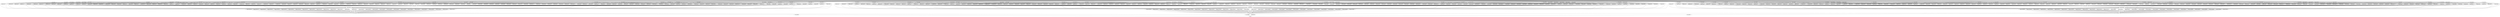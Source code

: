 strict digraph {
mProject_ID0000001 [size=10000000];
mProject_ID0000002 [size=10000000];
mProject_ID0000003 [size=10000000];
mProject_ID0000004 [size=10000000];
mProject_ID0000005 [size=10000000];
mProject_ID0000006 [size=10000000];
mProject_ID0000007 [size=10000000];
mProject_ID0000008 [size=10000000];
mProject_ID0000009 [size=10000000];
mProject_ID0000010 [size=10000000];
mProject_ID0000011 [size=10000000];
mProject_ID0000012 [size=10000000];
mProject_ID0000013 [size=10000000];
mProject_ID0000014 [size=10000000];
mProject_ID0000015 [size=10000000];
mProject_ID0000016 [size=10000000];
mProject_ID0000017 [size=10000000];
mProject_ID0000018 [size=10000000];
mProject_ID0000019 [size=10000000];
mProject_ID0000020 [size=10000000];
mProject_ID0000021 [size=10000000];
mProject_ID0000022 [size=10000000];
mProject_ID0000023 [size=10000000];
mProject_ID0000024 [size=10000000];
mProject_ID0000025 [size=10000000];
mProject_ID0000026 [size=10000000];
mProject_ID0000027 [size=10000000];
mProject_ID0000028 [size=10000000];
mProject_ID0000029 [size=10000000];
mProject_ID0000030 [size=10000000];
mDiffFit_ID0000031 [size=10000000];
mDiffFit_ID0000032 [size=10000000];
mDiffFit_ID0000033 [size=10000000];
mDiffFit_ID0000034 [size=10000000];
mDiffFit_ID0000035 [size=10000000];
mDiffFit_ID0000036 [size=10000000];
mDiffFit_ID0000037 [size=10000000];
mDiffFit_ID0000038 [size=10000000];
mDiffFit_ID0000039 [size=10000000];
mDiffFit_ID0000040 [size=10000000];
mDiffFit_ID0000041 [size=10000000];
mDiffFit_ID0000042 [size=10000000];
mDiffFit_ID0000043 [size=10000000];
mDiffFit_ID0000044 [size=10000000];
mDiffFit_ID0000045 [size=10000000];
mDiffFit_ID0000046 [size=10000000];
mDiffFit_ID0000047 [size=10000000];
mDiffFit_ID0000048 [size=10000000];
mDiffFit_ID0000049 [size=10000000];
mDiffFit_ID0000050 [size=10000000];
mDiffFit_ID0000051 [size=10000000];
mDiffFit_ID0000052 [size=10000000];
mDiffFit_ID0000053 [size=10000000];
mDiffFit_ID0000054 [size=10000000];
mDiffFit_ID0000055 [size=10000000];
mDiffFit_ID0000056 [size=10000000];
mDiffFit_ID0000057 [size=10000000];
mDiffFit_ID0000058 [size=10000000];
mDiffFit_ID0000059 [size=10000000];
mDiffFit_ID0000060 [size=10000000];
mDiffFit_ID0000061 [size=10000000];
mDiffFit_ID0000062 [size=10000000];
mDiffFit_ID0000063 [size=10000000];
mDiffFit_ID0000064 [size=10000000];
mDiffFit_ID0000065 [size=10000000];
mDiffFit_ID0000066 [size=10000000];
mDiffFit_ID0000067 [size=10000000];
mDiffFit_ID0000068 [size=10000000];
mDiffFit_ID0000069 [size=10000000];
mDiffFit_ID0000070 [size=10000000];
mDiffFit_ID0000071 [size=10000000];
mDiffFit_ID0000072 [size=10000000];
mDiffFit_ID0000073 [size=10000000];
mDiffFit_ID0000074 [size=10000000];
mDiffFit_ID0000075 [size=10000000];
mDiffFit_ID0000076 [size=10000000];
mDiffFit_ID0000077 [size=10000000];
mDiffFit_ID0000078 [size=10000000];
mDiffFit_ID0000079 [size=10000000];
mDiffFit_ID0000080 [size=10000000];
mDiffFit_ID0000081 [size=10000000];
mDiffFit_ID0000082 [size=10000000];
mDiffFit_ID0000083 [size=10000000];
mDiffFit_ID0000084 [size=10000000];
mDiffFit_ID0000085 [size=10000000];
mDiffFit_ID0000086 [size=10000000];
mDiffFit_ID0000087 [size=10000000];
mDiffFit_ID0000088 [size=10000000];
mDiffFit_ID0000089 [size=10000000];
mDiffFit_ID0000090 [size=10000000];
mDiffFit_ID0000091 [size=10000000];
mDiffFit_ID0000092 [size=10000000];
mDiffFit_ID0000093 [size=10000000];
mDiffFit_ID0000094 [size=10000000];
mDiffFit_ID0000095 [size=10000000];
mDiffFit_ID0000096 [size=10000000];
mDiffFit_ID0000097 [size=10000000];
mDiffFit_ID0000098 [size=10000000];
mDiffFit_ID0000099 [size=10000000];
mDiffFit_ID0000100 [size=10000000];
mDiffFit_ID0000101 [size=10000000];
mDiffFit_ID0000102 [size=10000000];
mDiffFit_ID0000103 [size=10000000];
mDiffFit_ID0000104 [size=10000000];
mDiffFit_ID0000105 [size=10000000];
mDiffFit_ID0000106 [size=10000000];
mDiffFit_ID0000107 [size=10000000];
mDiffFit_ID0000108 [size=10000000];
mDiffFit_ID0000109 [size=10000000];
mDiffFit_ID0000110 [size=10000000];
mDiffFit_ID0000111 [size=10000000];
mDiffFit_ID0000112 [size=10000000];
mDiffFit_ID0000113 [size=10000000];
mDiffFit_ID0000114 [size=10000000];
mDiffFit_ID0000115 [size=10000000];
mDiffFit_ID0000116 [size=10000000];
mDiffFit_ID0000117 [size=10000000];
mDiffFit_ID0000118 [size=10000000];
mDiffFit_ID0000119 [size=10000000];
mDiffFit_ID0000120 [size=10000000];
mDiffFit_ID0000121 [size=10000000];
mDiffFit_ID0000122 [size=10000000];
mDiffFit_ID0000123 [size=10000000];
mDiffFit_ID0000124 [size=10000000];
mDiffFit_ID0000125 [size=10000000];
mDiffFit_ID0000126 [size=10000000];
mDiffFit_ID0000127 [size=10000000];
mDiffFit_ID0000128 [size=10000000];
mDiffFit_ID0000129 [size=10000000];
mDiffFit_ID0000130 [size=10000000];
mDiffFit_ID0000131 [size=10000000];
mDiffFit_ID0000132 [size=10000000];
mDiffFit_ID0000133 [size=10000000];
mDiffFit_ID0000134 [size=10000000];
mDiffFit_ID0000135 [size=10000000];
mDiffFit_ID0000136 [size=10000000];
mDiffFit_ID0000137 [size=10000000];
mDiffFit_ID0000138 [size=10000000];
mDiffFit_ID0000139 [size=10000000];
mDiffFit_ID0000140 [size=10000000];
mDiffFit_ID0000141 [size=10000000];
mDiffFit_ID0000142 [size=10000000];
mDiffFit_ID0000143 [size=10000000];
mDiffFit_ID0000144 [size=10000000];
mDiffFit_ID0000145 [size=10000000];
mDiffFit_ID0000146 [size=10000000];
mDiffFit_ID0000147 [size=10000000];
mDiffFit_ID0000148 [size=10000000];
mDiffFit_ID0000149 [size=10000000];
mDiffFit_ID0000150 [size=10000000];
mDiffFit_ID0000151 [size=10000000];
mDiffFit_ID0000152 [size=10000000];
mDiffFit_ID0000153 [size=10000000];
mDiffFit_ID0000154 [size=10000000];
mDiffFit_ID0000155 [size=10000000];
mDiffFit_ID0000156 [size=10000000];
mDiffFit_ID0000157 [size=10000000];
mDiffFit_ID0000158 [size=10000000];
mDiffFit_ID0000159 [size=10000000];
mDiffFit_ID0000160 [size=10000000];
mDiffFit_ID0000161 [size=10000000];
mDiffFit_ID0000162 [size=10000000];
mDiffFit_ID0000163 [size=10000000];
mDiffFit_ID0000164 [size=10000000];
mDiffFit_ID0000165 [size=10000000];
mDiffFit_ID0000166 [size=10000000];
mDiffFit_ID0000167 [size=10000000];
mDiffFit_ID0000168 [size=10000000];
mDiffFit_ID0000169 [size=10000000];
mDiffFit_ID0000170 [size=10000000];
mDiffFit_ID0000171 [size=10000000];
mConcatFit_ID0000172 [size=10000000];
mBgModel_ID0000173 [size=10000000];
mBackground_ID0000174 [size=10000000];
mBackground_ID0000175 [size=10000000];
mBackground_ID0000176 [size=10000000];
mBackground_ID0000177 [size=10000000];
mBackground_ID0000178 [size=10000000];
mBackground_ID0000179 [size=10000000];
mBackground_ID0000180 [size=10000000];
mBackground_ID0000181 [size=10000000];
mBackground_ID0000182 [size=10000000];
mBackground_ID0000183 [size=10000000];
mBackground_ID0000184 [size=10000000];
mBackground_ID0000185 [size=10000000];
mBackground_ID0000186 [size=10000000];
mBackground_ID0000187 [size=10000000];
mBackground_ID0000188 [size=10000000];
mBackground_ID0000189 [size=10000000];
mBackground_ID0000190 [size=10000000];
mBackground_ID0000191 [size=10000000];
mBackground_ID0000192 [size=10000000];
mBackground_ID0000193 [size=10000000];
mBackground_ID0000194 [size=10000000];
mBackground_ID0000195 [size=10000000];
mBackground_ID0000196 [size=10000000];
mBackground_ID0000197 [size=10000000];
mBackground_ID0000198 [size=10000000];
mBackground_ID0000199 [size=10000000];
mBackground_ID0000200 [size=10000000];
mBackground_ID0000201 [size=10000000];
mBackground_ID0000202 [size=10000000];
mBackground_ID0000203 [size=10000000];
mImgtbl_ID0000204 [size=10000000];
mAdd_ID0000205 [size=10000000];
mViewer_ID0000206 [size=10000000];
mProject_ID0000207 [size=10000000];
mProject_ID0000208 [size=10000000];
mProject_ID0000209 [size=10000000];
mProject_ID0000210 [size=10000000];
mProject_ID0000211 [size=10000000];
mProject_ID0000212 [size=10000000];
mProject_ID0000213 [size=10000000];
mProject_ID0000214 [size=10000000];
mProject_ID0000215 [size=10000000];
mProject_ID0000216 [size=10000000];
mProject_ID0000217 [size=10000000];
mProject_ID0000218 [size=10000000];
mProject_ID0000219 [size=10000000];
mProject_ID0000220 [size=10000000];
mProject_ID0000221 [size=10000000];
mProject_ID0000222 [size=10000000];
mProject_ID0000223 [size=10000000];
mProject_ID0000224 [size=10000000];
mProject_ID0000225 [size=10000000];
mProject_ID0000226 [size=10000000];
mProject_ID0000227 [size=10000000];
mProject_ID0000228 [size=10000000];
mProject_ID0000229 [size=10000000];
mProject_ID0000230 [size=10000000];
mProject_ID0000231 [size=10000000];
mProject_ID0000232 [size=10000000];
mProject_ID0000233 [size=10000000];
mProject_ID0000234 [size=10000000];
mProject_ID0000235 [size=10000000];
mProject_ID0000236 [size=10000000];
mDiffFit_ID0000237 [size=10000000];
mDiffFit_ID0000238 [size=10000000];
mDiffFit_ID0000239 [size=10000000];
mDiffFit_ID0000240 [size=10000000];
mDiffFit_ID0000241 [size=10000000];
mDiffFit_ID0000242 [size=10000000];
mDiffFit_ID0000243 [size=10000000];
mDiffFit_ID0000244 [size=10000000];
mDiffFit_ID0000245 [size=10000000];
mDiffFit_ID0000246 [size=10000000];
mDiffFit_ID0000247 [size=10000000];
mDiffFit_ID0000248 [size=10000000];
mDiffFit_ID0000249 [size=10000000];
mDiffFit_ID0000250 [size=10000000];
mDiffFit_ID0000251 [size=10000000];
mDiffFit_ID0000252 [size=10000000];
mDiffFit_ID0000253 [size=10000000];
mDiffFit_ID0000254 [size=10000000];
mDiffFit_ID0000255 [size=10000000];
mDiffFit_ID0000256 [size=10000000];
mDiffFit_ID0000257 [size=10000000];
mDiffFit_ID0000258 [size=10000000];
mDiffFit_ID0000259 [size=10000000];
mDiffFit_ID0000260 [size=10000000];
mDiffFit_ID0000261 [size=10000000];
mDiffFit_ID0000262 [size=10000000];
mDiffFit_ID0000263 [size=10000000];
mDiffFit_ID0000264 [size=10000000];
mDiffFit_ID0000265 [size=10000000];
mDiffFit_ID0000266 [size=10000000];
mDiffFit_ID0000267 [size=10000000];
mDiffFit_ID0000268 [size=10000000];
mDiffFit_ID0000269 [size=10000000];
mDiffFit_ID0000270 [size=10000000];
mDiffFit_ID0000271 [size=10000000];
mDiffFit_ID0000272 [size=10000000];
mDiffFit_ID0000273 [size=10000000];
mDiffFit_ID0000274 [size=10000000];
mDiffFit_ID0000275 [size=10000000];
mDiffFit_ID0000276 [size=10000000];
mDiffFit_ID0000277 [size=10000000];
mDiffFit_ID0000278 [size=10000000];
mDiffFit_ID0000279 [size=10000000];
mDiffFit_ID0000280 [size=10000000];
mDiffFit_ID0000281 [size=10000000];
mDiffFit_ID0000282 [size=10000000];
mDiffFit_ID0000283 [size=10000000];
mDiffFit_ID0000284 [size=10000000];
mDiffFit_ID0000285 [size=10000000];
mDiffFit_ID0000286 [size=10000000];
mDiffFit_ID0000287 [size=10000000];
mDiffFit_ID0000288 [size=10000000];
mDiffFit_ID0000289 [size=10000000];
mDiffFit_ID0000290 [size=10000000];
mDiffFit_ID0000291 [size=10000000];
mDiffFit_ID0000292 [size=10000000];
mDiffFit_ID0000293 [size=10000000];
mDiffFit_ID0000294 [size=10000000];
mDiffFit_ID0000295 [size=10000000];
mDiffFit_ID0000296 [size=10000000];
mDiffFit_ID0000297 [size=10000000];
mDiffFit_ID0000298 [size=10000000];
mDiffFit_ID0000299 [size=10000000];
mDiffFit_ID0000300 [size=10000000];
mDiffFit_ID0000301 [size=10000000];
mDiffFit_ID0000302 [size=10000000];
mDiffFit_ID0000303 [size=10000000];
mDiffFit_ID0000304 [size=10000000];
mDiffFit_ID0000305 [size=10000000];
mDiffFit_ID0000306 [size=10000000];
mDiffFit_ID0000307 [size=10000000];
mDiffFit_ID0000308 [size=10000000];
mDiffFit_ID0000309 [size=10000000];
mDiffFit_ID0000310 [size=10000000];
mDiffFit_ID0000311 [size=10000000];
mDiffFit_ID0000312 [size=10000000];
mDiffFit_ID0000313 [size=10000000];
mDiffFit_ID0000314 [size=10000000];
mDiffFit_ID0000315 [size=10000000];
mDiffFit_ID0000316 [size=10000000];
mDiffFit_ID0000317 [size=10000000];
mDiffFit_ID0000318 [size=10000000];
mDiffFit_ID0000319 [size=10000000];
mDiffFit_ID0000320 [size=10000000];
mDiffFit_ID0000321 [size=10000000];
mDiffFit_ID0000322 [size=10000000];
mDiffFit_ID0000323 [size=10000000];
mDiffFit_ID0000324 [size=10000000];
mDiffFit_ID0000325 [size=10000000];
mDiffFit_ID0000326 [size=10000000];
mDiffFit_ID0000327 [size=10000000];
mDiffFit_ID0000328 [size=10000000];
mDiffFit_ID0000329 [size=10000000];
mDiffFit_ID0000330 [size=10000000];
mDiffFit_ID0000331 [size=10000000];
mDiffFit_ID0000332 [size=10000000];
mDiffFit_ID0000333 [size=10000000];
mDiffFit_ID0000334 [size=10000000];
mDiffFit_ID0000335 [size=10000000];
mDiffFit_ID0000336 [size=10000000];
mDiffFit_ID0000337 [size=10000000];
mDiffFit_ID0000338 [size=10000000];
mDiffFit_ID0000339 [size=10000000];
mDiffFit_ID0000340 [size=10000000];
mDiffFit_ID0000341 [size=10000000];
mDiffFit_ID0000342 [size=10000000];
mDiffFit_ID0000343 [size=10000000];
mDiffFit_ID0000344 [size=10000000];
mDiffFit_ID0000345 [size=10000000];
mDiffFit_ID0000346 [size=10000000];
mDiffFit_ID0000347 [size=10000000];
mDiffFit_ID0000348 [size=10000000];
mDiffFit_ID0000349 [size=10000000];
mDiffFit_ID0000350 [size=10000000];
mDiffFit_ID0000351 [size=10000000];
mDiffFit_ID0000352 [size=10000000];
mDiffFit_ID0000353 [size=10000000];
mDiffFit_ID0000354 [size=10000000];
mDiffFit_ID0000355 [size=10000000];
mDiffFit_ID0000356 [size=10000000];
mDiffFit_ID0000357 [size=10000000];
mDiffFit_ID0000358 [size=10000000];
mDiffFit_ID0000359 [size=10000000];
mDiffFit_ID0000360 [size=10000000];
mDiffFit_ID0000361 [size=10000000];
mDiffFit_ID0000362 [size=10000000];
mDiffFit_ID0000363 [size=10000000];
mDiffFit_ID0000364 [size=10000000];
mDiffFit_ID0000365 [size=10000000];
mDiffFit_ID0000366 [size=10000000];
mDiffFit_ID0000367 [size=10000000];
mDiffFit_ID0000368 [size=10000000];
mDiffFit_ID0000369 [size=10000000];
mDiffFit_ID0000370 [size=10000000];
mDiffFit_ID0000371 [size=10000000];
mDiffFit_ID0000372 [size=10000000];
mDiffFit_ID0000373 [size=10000000];
mDiffFit_ID0000374 [size=10000000];
mDiffFit_ID0000375 [size=10000000];
mDiffFit_ID0000376 [size=10000000];
mDiffFit_ID0000377 [size=10000000];
mConcatFit_ID0000378 [size=10000000];
mBgModel_ID0000379 [size=10000000];
mBackground_ID0000380 [size=10000000];
mBackground_ID0000381 [size=10000000];
mBackground_ID0000382 [size=10000000];
mBackground_ID0000383 [size=10000000];
mBackground_ID0000384 [size=10000000];
mBackground_ID0000385 [size=10000000];
mBackground_ID0000386 [size=10000000];
mBackground_ID0000387 [size=10000000];
mBackground_ID0000388 [size=10000000];
mBackground_ID0000389 [size=10000000];
mBackground_ID0000390 [size=10000000];
mBackground_ID0000391 [size=10000000];
mBackground_ID0000392 [size=10000000];
mBackground_ID0000393 [size=10000000];
mBackground_ID0000394 [size=10000000];
mBackground_ID0000395 [size=10000000];
mBackground_ID0000396 [size=10000000];
mBackground_ID0000397 [size=10000000];
mBackground_ID0000398 [size=10000000];
mBackground_ID0000399 [size=10000000];
mBackground_ID0000400 [size=10000000];
mBackground_ID0000401 [size=10000000];
mBackground_ID0000402 [size=10000000];
mBackground_ID0000403 [size=10000000];
mBackground_ID0000404 [size=10000000];
mBackground_ID0000405 [size=10000000];
mBackground_ID0000406 [size=10000000];
mBackground_ID0000407 [size=10000000];
mBackground_ID0000408 [size=10000000];
mBackground_ID0000409 [size=10000000];
mImgtbl_ID0000410 [size=10000000];
mAdd_ID0000411 [size=10000000];
mViewer_ID0000412 [size=10000000];
mProject_ID0000413 [size=10000000];
mProject_ID0000414 [size=10000000];
mProject_ID0000415 [size=10000000];
mProject_ID0000416 [size=10000000];
mProject_ID0000417 [size=10000000];
mProject_ID0000418 [size=10000000];
mProject_ID0000419 [size=10000000];
mProject_ID0000420 [size=10000000];
mProject_ID0000421 [size=10000000];
mProject_ID0000422 [size=10000000];
mProject_ID0000423 [size=10000000];
mProject_ID0000424 [size=10000000];
mProject_ID0000425 [size=10000000];
mProject_ID0000426 [size=10000000];
mProject_ID0000427 [size=10000000];
mProject_ID0000428 [size=10000000];
mProject_ID0000429 [size=10000000];
mProject_ID0000430 [size=10000000];
mProject_ID0000431 [size=10000000];
mProject_ID0000432 [size=10000000];
mProject_ID0000433 [size=10000000];
mProject_ID0000434 [size=10000000];
mProject_ID0000435 [size=10000000];
mProject_ID0000436 [size=10000000];
mProject_ID0000437 [size=10000000];
mProject_ID0000438 [size=10000000];
mProject_ID0000439 [size=10000000];
mProject_ID0000440 [size=10000000];
mProject_ID0000441 [size=10000000];
mProject_ID0000442 [size=10000000];
mDiffFit_ID0000443 [size=10000000];
mDiffFit_ID0000444 [size=10000000];
mDiffFit_ID0000445 [size=10000000];
mDiffFit_ID0000446 [size=10000000];
mDiffFit_ID0000447 [size=10000000];
mDiffFit_ID0000448 [size=10000000];
mDiffFit_ID0000449 [size=10000000];
mDiffFit_ID0000450 [size=10000000];
mDiffFit_ID0000451 [size=10000000];
mDiffFit_ID0000452 [size=10000000];
mDiffFit_ID0000453 [size=10000000];
mDiffFit_ID0000454 [size=10000000];
mDiffFit_ID0000455 [size=10000000];
mDiffFit_ID0000456 [size=10000000];
mDiffFit_ID0000457 [size=10000000];
mDiffFit_ID0000458 [size=10000000];
mDiffFit_ID0000459 [size=10000000];
mDiffFit_ID0000460 [size=10000000];
mDiffFit_ID0000461 [size=10000000];
mDiffFit_ID0000462 [size=10000000];
mDiffFit_ID0000463 [size=10000000];
mDiffFit_ID0000464 [size=10000000];
mDiffFit_ID0000465 [size=10000000];
mDiffFit_ID0000466 [size=10000000];
mDiffFit_ID0000467 [size=10000000];
mDiffFit_ID0000468 [size=10000000];
mDiffFit_ID0000469 [size=10000000];
mDiffFit_ID0000470 [size=10000000];
mDiffFit_ID0000471 [size=10000000];
mDiffFit_ID0000472 [size=10000000];
mDiffFit_ID0000473 [size=10000000];
mDiffFit_ID0000474 [size=10000000];
mDiffFit_ID0000475 [size=10000000];
mDiffFit_ID0000476 [size=10000000];
mDiffFit_ID0000477 [size=10000000];
mDiffFit_ID0000478 [size=10000000];
mDiffFit_ID0000479 [size=10000000];
mDiffFit_ID0000480 [size=10000000];
mDiffFit_ID0000481 [size=10000000];
mDiffFit_ID0000482 [size=10000000];
mDiffFit_ID0000483 [size=10000000];
mDiffFit_ID0000484 [size=10000000];
mDiffFit_ID0000485 [size=10000000];
mDiffFit_ID0000486 [size=10000000];
mDiffFit_ID0000487 [size=10000000];
mDiffFit_ID0000488 [size=10000000];
mDiffFit_ID0000489 [size=10000000];
mDiffFit_ID0000490 [size=10000000];
mDiffFit_ID0000491 [size=10000000];
mDiffFit_ID0000492 [size=10000000];
mDiffFit_ID0000493 [size=10000000];
mDiffFit_ID0000494 [size=10000000];
mDiffFit_ID0000495 [size=10000000];
mDiffFit_ID0000496 [size=10000000];
mDiffFit_ID0000497 [size=10000000];
mDiffFit_ID0000498 [size=10000000];
mDiffFit_ID0000499 [size=10000000];
mDiffFit_ID0000500 [size=10000000];
mDiffFit_ID0000501 [size=10000000];
mDiffFit_ID0000502 [size=10000000];
mDiffFit_ID0000503 [size=10000000];
mDiffFit_ID0000504 [size=10000000];
mDiffFit_ID0000505 [size=10000000];
mDiffFit_ID0000506 [size=10000000];
mDiffFit_ID0000507 [size=10000000];
mDiffFit_ID0000508 [size=10000000];
mDiffFit_ID0000509 [size=10000000];
mDiffFit_ID0000510 [size=10000000];
mDiffFit_ID0000511 [size=10000000];
mDiffFit_ID0000512 [size=10000000];
mDiffFit_ID0000513 [size=10000000];
mDiffFit_ID0000514 [size=10000000];
mDiffFit_ID0000515 [size=10000000];
mDiffFit_ID0000516 [size=10000000];
mDiffFit_ID0000517 [size=10000000];
mDiffFit_ID0000518 [size=10000000];
mDiffFit_ID0000519 [size=10000000];
mDiffFit_ID0000520 [size=10000000];
mDiffFit_ID0000521 [size=10000000];
mDiffFit_ID0000522 [size=10000000];
mDiffFit_ID0000523 [size=10000000];
mDiffFit_ID0000524 [size=10000000];
mDiffFit_ID0000525 [size=10000000];
mDiffFit_ID0000526 [size=10000000];
mDiffFit_ID0000527 [size=10000000];
mDiffFit_ID0000528 [size=10000000];
mDiffFit_ID0000529 [size=10000000];
mDiffFit_ID0000530 [size=10000000];
mDiffFit_ID0000531 [size=10000000];
mDiffFit_ID0000532 [size=10000000];
mDiffFit_ID0000533 [size=10000000];
mDiffFit_ID0000534 [size=10000000];
mDiffFit_ID0000535 [size=10000000];
mDiffFit_ID0000536 [size=10000000];
mDiffFit_ID0000537 [size=10000000];
mDiffFit_ID0000538 [size=10000000];
mDiffFit_ID0000539 [size=10000000];
mDiffFit_ID0000540 [size=10000000];
mDiffFit_ID0000541 [size=10000000];
mDiffFit_ID0000542 [size=10000000];
mDiffFit_ID0000543 [size=10000000];
mDiffFit_ID0000544 [size=10000000];
mDiffFit_ID0000545 [size=10000000];
mDiffFit_ID0000546 [size=10000000];
mDiffFit_ID0000547 [size=10000000];
mDiffFit_ID0000548 [size=10000000];
mDiffFit_ID0000549 [size=10000000];
mDiffFit_ID0000550 [size=10000000];
mDiffFit_ID0000551 [size=10000000];
mDiffFit_ID0000552 [size=10000000];
mDiffFit_ID0000553 [size=10000000];
mDiffFit_ID0000554 [size=10000000];
mDiffFit_ID0000555 [size=10000000];
mDiffFit_ID0000556 [size=10000000];
mDiffFit_ID0000557 [size=10000000];
mDiffFit_ID0000558 [size=10000000];
mDiffFit_ID0000559 [size=10000000];
mDiffFit_ID0000560 [size=10000000];
mDiffFit_ID0000561 [size=10000000];
mDiffFit_ID0000562 [size=10000000];
mDiffFit_ID0000563 [size=10000000];
mDiffFit_ID0000564 [size=10000000];
mDiffFit_ID0000565 [size=10000000];
mDiffFit_ID0000566 [size=10000000];
mDiffFit_ID0000567 [size=10000000];
mDiffFit_ID0000568 [size=10000000];
mDiffFit_ID0000569 [size=10000000];
mDiffFit_ID0000570 [size=10000000];
mDiffFit_ID0000571 [size=10000000];
mDiffFit_ID0000572 [size=10000000];
mDiffFit_ID0000573 [size=10000000];
mDiffFit_ID0000574 [size=10000000];
mDiffFit_ID0000575 [size=10000000];
mDiffFit_ID0000576 [size=10000000];
mDiffFit_ID0000577 [size=10000000];
mDiffFit_ID0000578 [size=10000000];
mDiffFit_ID0000579 [size=10000000];
mDiffFit_ID0000580 [size=10000000];
mDiffFit_ID0000581 [size=10000000];
mDiffFit_ID0000582 [size=10000000];
mDiffFit_ID0000583 [size=10000000];
mConcatFit_ID0000584 [size=10000000];
mBgModel_ID0000585 [size=10000000];
mBackground_ID0000586 [size=10000000];
mBackground_ID0000587 [size=10000000];
mBackground_ID0000588 [size=10000000];
mBackground_ID0000589 [size=10000000];
mBackground_ID0000590 [size=10000000];
mBackground_ID0000591 [size=10000000];
mBackground_ID0000592 [size=10000000];
mBackground_ID0000593 [size=10000000];
mBackground_ID0000594 [size=10000000];
mBackground_ID0000595 [size=10000000];
mBackground_ID0000596 [size=10000000];
mBackground_ID0000597 [size=10000000];
mBackground_ID0000598 [size=10000000];
mBackground_ID0000599 [size=10000000];
mBackground_ID0000600 [size=10000000];
mBackground_ID0000601 [size=10000000];
mBackground_ID0000602 [size=10000000];
mBackground_ID0000603 [size=10000000];
mBackground_ID0000604 [size=10000000];
mBackground_ID0000605 [size=10000000];
mBackground_ID0000606 [size=10000000];
mBackground_ID0000607 [size=10000000];
mBackground_ID0000608 [size=10000000];
mBackground_ID0000609 [size=10000000];
mBackground_ID0000610 [size=10000000];
mBackground_ID0000611 [size=10000000];
mBackground_ID0000612 [size=10000000];
mBackground_ID0000613 [size=10000000];
mBackground_ID0000614 [size=10000000];
mBackground_ID0000615 [size=10000000];
mImgtbl_ID0000616 [size=10000000];
mAdd_ID0000617 [size=10000000];
mViewer_ID0000618 [size=10000000];
mViewer_ID0000619 [size=10000000];
root [size=2];
end [size=2];
mProject_ID0000001 -> mDiffFit_ID0000031 [size=40000000];
mProject_ID0000001 -> mDiffFit_ID0000032 [size=40000000];
mProject_ID0000001 -> mDiffFit_ID0000033 [size=40000000];
mProject_ID0000001 -> mDiffFit_ID0000034 [size=40000000];
mProject_ID0000001 -> mDiffFit_ID0000035 [size=40000000];
mProject_ID0000001 -> mDiffFit_ID0000036 [size=40000000];
mProject_ID0000001 -> mDiffFit_ID0000037 [size=40000000];
mProject_ID0000001 -> mBackground_ID0000174 [size=40000000];
mProject_ID0000002 -> mDiffFit_ID0000038 [size=40000000];
mProject_ID0000002 -> mDiffFit_ID0000039 [size=40000000];
mProject_ID0000002 -> mDiffFit_ID0000040 [size=40000000];
mProject_ID0000002 -> mDiffFit_ID0000041 [size=40000000];
mProject_ID0000002 -> mDiffFit_ID0000042 [size=40000000];
mProject_ID0000002 -> mDiffFit_ID0000043 [size=40000000];
mProject_ID0000002 -> mDiffFit_ID0000044 [size=40000000];
mProject_ID0000002 -> mBackground_ID0000175 [size=40000000];
mProject_ID0000003 -> mDiffFit_ID0000031 [size=40000000];
mProject_ID0000003 -> mDiffFit_ID0000045 [size=40000000];
mProject_ID0000003 -> mDiffFit_ID0000046 [size=40000000];
mProject_ID0000003 -> mDiffFit_ID0000047 [size=40000000];
mProject_ID0000003 -> mDiffFit_ID0000048 [size=40000000];
mProject_ID0000003 -> mDiffFit_ID0000049 [size=40000000];
mProject_ID0000003 -> mDiffFit_ID0000050 [size=40000000];
mProject_ID0000003 -> mDiffFit_ID0000051 [size=40000000];
mProject_ID0000003 -> mDiffFit_ID0000052 [size=40000000];
mProject_ID0000003 -> mDiffFit_ID0000053 [size=40000000];
mProject_ID0000003 -> mDiffFit_ID0000054 [size=40000000];
mProject_ID0000003 -> mBackground_ID0000176 [size=40000000];
mProject_ID0000004 -> mDiffFit_ID0000045 [size=40000000];
mProject_ID0000004 -> mDiffFit_ID0000055 [size=40000000];
mProject_ID0000004 -> mDiffFit_ID0000056 [size=40000000];
mProject_ID0000004 -> mDiffFit_ID0000057 [size=40000000];
mProject_ID0000004 -> mDiffFit_ID0000058 [size=40000000];
mProject_ID0000004 -> mDiffFit_ID0000059 [size=40000000];
mProject_ID0000004 -> mDiffFit_ID0000060 [size=40000000];
mProject_ID0000004 -> mDiffFit_ID0000061 [size=40000000];
mProject_ID0000004 -> mDiffFit_ID0000062 [size=40000000];
mProject_ID0000004 -> mDiffFit_ID0000063 [size=40000000];
mProject_ID0000004 -> mDiffFit_ID0000064 [size=40000000];
mProject_ID0000004 -> mBackground_ID0000177 [size=40000000];
mProject_ID0000005 -> mDiffFit_ID0000032 [size=40000000];
mProject_ID0000005 -> mDiffFit_ID0000046 [size=40000000];
mProject_ID0000005 -> mDiffFit_ID0000065 [size=40000000];
mProject_ID0000005 -> mDiffFit_ID0000066 [size=40000000];
mProject_ID0000005 -> mDiffFit_ID0000067 [size=40000000];
mProject_ID0000005 -> mBackground_ID0000178 [size=40000000];
mProject_ID0000006 -> mDiffFit_ID0000068 [size=40000000];
mProject_ID0000006 -> mDiffFit_ID0000069 [size=40000000];
mProject_ID0000006 -> mDiffFit_ID0000070 [size=40000000];
mProject_ID0000006 -> mDiffFit_ID0000071 [size=40000000];
mProject_ID0000006 -> mDiffFit_ID0000072 [size=40000000];
mProject_ID0000006 -> mBackground_ID0000179 [size=40000000];
mProject_ID0000007 -> mDiffFit_ID0000047 [size=40000000];
mProject_ID0000007 -> mDiffFit_ID0000055 [size=40000000];
mProject_ID0000007 -> mDiffFit_ID0000073 [size=40000000];
mProject_ID0000007 -> mDiffFit_ID0000074 [size=40000000];
mProject_ID0000007 -> mDiffFit_ID0000075 [size=40000000];
mProject_ID0000007 -> mDiffFit_ID0000076 [size=40000000];
mProject_ID0000007 -> mDiffFit_ID0000077 [size=40000000];
mProject_ID0000007 -> mDiffFit_ID0000078 [size=40000000];
mProject_ID0000007 -> mDiffFit_ID0000079 [size=40000000];
mProject_ID0000007 -> mDiffFit_ID0000080 [size=40000000];
mProject_ID0000007 -> mDiffFit_ID0000081 [size=40000000];
mProject_ID0000007 -> mDiffFit_ID0000082 [size=40000000];
mProject_ID0000007 -> mDiffFit_ID0000083 [size=40000000];
mProject_ID0000007 -> mBackground_ID0000180 [size=40000000];
mProject_ID0000008 -> mDiffFit_ID0000084 [size=40000000];
mProject_ID0000008 -> mDiffFit_ID0000085 [size=40000000];
mProject_ID0000008 -> mDiffFit_ID0000086 [size=40000000];
mProject_ID0000008 -> mDiffFit_ID0000087 [size=40000000];
mProject_ID0000008 -> mDiffFit_ID0000088 [size=40000000];
mProject_ID0000008 -> mBackground_ID0000181 [size=40000000];
mProject_ID0000009 -> mDiffFit_ID0000038 [size=40000000];
mProject_ID0000009 -> mDiffFit_ID0000056 [size=40000000];
mProject_ID0000009 -> mDiffFit_ID0000073 [size=40000000];
mProject_ID0000009 -> mDiffFit_ID0000089 [size=40000000];
mProject_ID0000009 -> mDiffFit_ID0000090 [size=40000000];
mProject_ID0000009 -> mDiffFit_ID0000091 [size=40000000];
mProject_ID0000009 -> mDiffFit_ID0000092 [size=40000000];
mProject_ID0000009 -> mDiffFit_ID0000093 [size=40000000];
mProject_ID0000009 -> mDiffFit_ID0000094 [size=40000000];
mProject_ID0000009 -> mDiffFit_ID0000095 [size=40000000];
mProject_ID0000009 -> mDiffFit_ID0000096 [size=40000000];
mProject_ID0000009 -> mDiffFit_ID0000097 [size=40000000];
mProject_ID0000009 -> mDiffFit_ID0000098 [size=40000000];
mProject_ID0000009 -> mDiffFit_ID0000099 [size=40000000];
mProject_ID0000009 -> mBackground_ID0000182 [size=40000000];
mProject_ID0000010 -> mDiffFit_ID0000068 [size=40000000];
mProject_ID0000010 -> mDiffFit_ID0000100 [size=40000000];
mProject_ID0000010 -> mDiffFit_ID0000101 [size=40000000];
mProject_ID0000010 -> mDiffFit_ID0000102 [size=40000000];
mProject_ID0000010 -> mDiffFit_ID0000103 [size=40000000];
mProject_ID0000010 -> mBackground_ID0000183 [size=40000000];
mProject_ID0000011 -> mDiffFit_ID0000039 [size=40000000];
mProject_ID0000011 -> mDiffFit_ID0000057 [size=40000000];
mProject_ID0000011 -> mDiffFit_ID0000074 [size=40000000];
mProject_ID0000011 -> mDiffFit_ID0000089 [size=40000000];
mProject_ID0000011 -> mDiffFit_ID0000104 [size=40000000];
mProject_ID0000011 -> mDiffFit_ID0000105 [size=40000000];
mProject_ID0000011 -> mDiffFit_ID0000106 [size=40000000];
mProject_ID0000011 -> mDiffFit_ID0000107 [size=40000000];
mProject_ID0000011 -> mDiffFit_ID0000108 [size=40000000];
mProject_ID0000011 -> mDiffFit_ID0000109 [size=40000000];
mProject_ID0000011 -> mDiffFit_ID0000110 [size=40000000];
mProject_ID0000011 -> mDiffFit_ID0000111 [size=40000000];
mProject_ID0000011 -> mDiffFit_ID0000112 [size=40000000];
mProject_ID0000011 -> mDiffFit_ID0000113 [size=40000000];
mProject_ID0000011 -> mBackground_ID0000184 [size=40000000];
mProject_ID0000012 -> mDiffFit_ID0000033 [size=40000000];
mProject_ID0000012 -> mDiffFit_ID0000048 [size=40000000];
mProject_ID0000012 -> mDiffFit_ID0000065 [size=40000000];
mProject_ID0000012 -> mDiffFit_ID0000114 [size=40000000];
mProject_ID0000012 -> mDiffFit_ID0000115 [size=40000000];
mProject_ID0000012 -> mDiffFit_ID0000116 [size=40000000];
mProject_ID0000012 -> mDiffFit_ID0000117 [size=40000000];
mProject_ID0000012 -> mDiffFit_ID0000118 [size=40000000];
mProject_ID0000012 -> mDiffFit_ID0000119 [size=40000000];
mProject_ID0000012 -> mBackground_ID0000185 [size=40000000];
mProject_ID0000013 -> mDiffFit_ID0000075 [size=40000000];
mProject_ID0000013 -> mDiffFit_ID0000084 [size=40000000];
mProject_ID0000013 -> mDiffFit_ID0000114 [size=40000000];
mProject_ID0000013 -> mDiffFit_ID0000120 [size=40000000];
mProject_ID0000013 -> mDiffFit_ID0000121 [size=40000000];
mProject_ID0000013 -> mDiffFit_ID0000122 [size=40000000];
mProject_ID0000013 -> mDiffFit_ID0000123 [size=40000000];
mProject_ID0000013 -> mDiffFit_ID0000124 [size=40000000];
mProject_ID0000013 -> mDiffFit_ID0000125 [size=40000000];
mProject_ID0000013 -> mDiffFit_ID0000126 [size=40000000];
mProject_ID0000013 -> mDiffFit_ID0000127 [size=40000000];
mProject_ID0000013 -> mBackground_ID0000186 [size=40000000];
mProject_ID0000014 -> mDiffFit_ID0000040 [size=40000000];
mProject_ID0000014 -> mDiffFit_ID0000090 [size=40000000];
mProject_ID0000014 -> mDiffFit_ID0000104 [size=40000000];
mProject_ID0000014 -> mDiffFit_ID0000128 [size=40000000];
mProject_ID0000014 -> mDiffFit_ID0000129 [size=40000000];
mProject_ID0000014 -> mDiffFit_ID0000130 [size=40000000];
mProject_ID0000014 -> mDiffFit_ID0000131 [size=40000000];
mProject_ID0000014 -> mBackground_ID0000187 [size=40000000];
mProject_ID0000015 -> mDiffFit_ID0000069 [size=40000000];
mProject_ID0000015 -> mDiffFit_ID0000076 [size=40000000];
mProject_ID0000015 -> mDiffFit_ID0000091 [size=40000000];
mProject_ID0000015 -> mDiffFit_ID0000100 [size=40000000];
mProject_ID0000015 -> mDiffFit_ID0000105 [size=40000000];
mProject_ID0000015 -> mDiffFit_ID0000132 [size=40000000];
mProject_ID0000015 -> mDiffFit_ID0000133 [size=40000000];
mProject_ID0000015 -> mDiffFit_ID0000134 [size=40000000];
mProject_ID0000015 -> mDiffFit_ID0000135 [size=40000000];
mProject_ID0000015 -> mDiffFit_ID0000136 [size=40000000];
mProject_ID0000015 -> mDiffFit_ID0000137 [size=40000000];
mProject_ID0000015 -> mBackground_ID0000188 [size=40000000];
mProject_ID0000016 -> mDiffFit_ID0000034 [size=40000000];
mProject_ID0000016 -> mDiffFit_ID0000049 [size=40000000];
mProject_ID0000016 -> mDiffFit_ID0000058 [size=40000000];
mProject_ID0000016 -> mDiffFit_ID0000077 [size=40000000];
mProject_ID0000016 -> mDiffFit_ID0000085 [size=40000000];
mProject_ID0000016 -> mDiffFit_ID0000115 [size=40000000];
mProject_ID0000016 -> mDiffFit_ID0000120 [size=40000000];
mProject_ID0000016 -> mDiffFit_ID0000138 [size=40000000];
mProject_ID0000016 -> mDiffFit_ID0000139 [size=40000000];
mProject_ID0000016 -> mDiffFit_ID0000140 [size=40000000];
mProject_ID0000016 -> mDiffFit_ID0000141 [size=40000000];
mProject_ID0000016 -> mDiffFit_ID0000142 [size=40000000];
mProject_ID0000016 -> mDiffFit_ID0000143 [size=40000000];
mProject_ID0000016 -> mDiffFit_ID0000144 [size=40000000];
mProject_ID0000016 -> mBackground_ID0000189 [size=40000000];
mProject_ID0000017 -> mDiffFit_ID0000035 [size=40000000];
mProject_ID0000017 -> mDiffFit_ID0000050 [size=40000000];
mProject_ID0000017 -> mDiffFit_ID0000059 [size=40000000];
mProject_ID0000017 -> mDiffFit_ID0000066 [size=40000000];
mProject_ID0000017 -> mDiffFit_ID0000116 [size=40000000];
mProject_ID0000017 -> mDiffFit_ID0000145 [size=40000000];
mProject_ID0000017 -> mDiffFit_ID0000146 [size=40000000];
mProject_ID0000017 -> mDiffFit_ID0000147 [size=40000000];
mProject_ID0000017 -> mBackground_ID0000190 [size=40000000];
mProject_ID0000018 -> mDiffFit_ID0000086 [size=40000000];
mProject_ID0000018 -> mDiffFit_ID0000117 [size=40000000];
mProject_ID0000018 -> mDiffFit_ID0000121 [size=40000000];
mProject_ID0000018 -> mDiffFit_ID0000138 [size=40000000];
mProject_ID0000018 -> mDiffFit_ID0000148 [size=40000000];
mProject_ID0000018 -> mDiffFit_ID0000149 [size=40000000];
mProject_ID0000018 -> mDiffFit_ID0000150 [size=40000000];
mProject_ID0000018 -> mBackground_ID0000191 [size=40000000];
mProject_ID0000019 -> mDiffFit_ID0000070 [size=40000000];
mProject_ID0000019 -> mDiffFit_ID0000078 [size=40000000];
mProject_ID0000019 -> mDiffFit_ID0000092 [size=40000000];
mProject_ID0000019 -> mDiffFit_ID0000101 [size=40000000];
mProject_ID0000019 -> mDiffFit_ID0000106 [size=40000000];
mProject_ID0000019 -> mDiffFit_ID0000132 [size=40000000];
mProject_ID0000019 -> mDiffFit_ID0000151 [size=40000000];
mProject_ID0000019 -> mDiffFit_ID0000152 [size=40000000];
mProject_ID0000019 -> mDiffFit_ID0000153 [size=40000000];
mProject_ID0000019 -> mDiffFit_ID0000154 [size=40000000];
mProject_ID0000019 -> mDiffFit_ID0000155 [size=40000000];
mProject_ID0000019 -> mBackground_ID0000192 [size=40000000];
mProject_ID0000020 -> mDiffFit_ID0000041 [size=40000000];
mProject_ID0000020 -> mDiffFit_ID0000071 [size=40000000];
mProject_ID0000020 -> mDiffFit_ID0000093 [size=40000000];
mProject_ID0000020 -> mDiffFit_ID0000102 [size=40000000];
mProject_ID0000020 -> mDiffFit_ID0000107 [size=40000000];
mProject_ID0000020 -> mDiffFit_ID0000128 [size=40000000];
mProject_ID0000020 -> mDiffFit_ID0000133 [size=40000000];
mProject_ID0000020 -> mDiffFit_ID0000151 [size=40000000];
mProject_ID0000020 -> mDiffFit_ID0000156 [size=40000000];
mProject_ID0000020 -> mBackground_ID0000193 [size=40000000];
mProject_ID0000021 -> mDiffFit_ID0000079 [size=40000000];
mProject_ID0000021 -> mDiffFit_ID0000094 [size=40000000];
mProject_ID0000021 -> mDiffFit_ID0000108 [size=40000000];
mProject_ID0000021 -> mDiffFit_ID0000122 [size=40000000];
mProject_ID0000021 -> mDiffFit_ID0000134 [size=40000000];
mProject_ID0000021 -> mDiffFit_ID0000139 [size=40000000];
mProject_ID0000021 -> mDiffFit_ID0000152 [size=40000000];
mProject_ID0000021 -> mDiffFit_ID0000157 [size=40000000];
mProject_ID0000021 -> mDiffFit_ID0000158 [size=40000000];
mProject_ID0000021 -> mDiffFit_ID0000159 [size=40000000];
mProject_ID0000021 -> mDiffFit_ID0000160 [size=40000000];
mProject_ID0000021 -> mBackground_ID0000194 [size=40000000];
mProject_ID0000022 -> mDiffFit_ID0000051 [size=40000000];
mProject_ID0000022 -> mDiffFit_ID0000060 [size=40000000];
mProject_ID0000022 -> mDiffFit_ID0000080 [size=40000000];
mProject_ID0000022 -> mDiffFit_ID0000095 [size=40000000];
mProject_ID0000022 -> mDiffFit_ID0000109 [size=40000000];
mProject_ID0000022 -> mDiffFit_ID0000123 [size=40000000];
mProject_ID0000022 -> mDiffFit_ID0000135 [size=40000000];
mProject_ID0000022 -> mDiffFit_ID0000140 [size=40000000];
mProject_ID0000022 -> mDiffFit_ID0000145 [size=40000000];
mProject_ID0000022 -> mDiffFit_ID0000153 [size=40000000];
mProject_ID0000022 -> mDiffFit_ID0000157 [size=40000000];
mProject_ID0000022 -> mDiffFit_ID0000161 [size=40000000];
mProject_ID0000022 -> mDiffFit_ID0000162 [size=40000000];
mProject_ID0000022 -> mDiffFit_ID0000163 [size=40000000];
mProject_ID0000022 -> mDiffFit_ID0000164 [size=40000000];
mProject_ID0000022 -> mBackground_ID0000195 [size=40000000];
mProject_ID0000023 -> mDiffFit_ID0000081 [size=40000000];
mProject_ID0000023 -> mDiffFit_ID0000087 [size=40000000];
mProject_ID0000023 -> mDiffFit_ID0000124 [size=40000000];
mProject_ID0000023 -> mDiffFit_ID0000141 [size=40000000];
mProject_ID0000023 -> mDiffFit_ID0000148 [size=40000000];
mProject_ID0000023 -> mDiffFit_ID0000158 [size=40000000];
mProject_ID0000023 -> mDiffFit_ID0000165 [size=40000000];
mProject_ID0000023 -> mDiffFit_ID0000166 [size=40000000];
mProject_ID0000023 -> mBackground_ID0000196 [size=40000000];
mProject_ID0000024 -> mDiffFit_ID0000036 [size=40000000];
mProject_ID0000024 -> mDiffFit_ID0000052 [size=40000000];
mProject_ID0000024 -> mDiffFit_ID0000088 [size=40000000];
mProject_ID0000024 -> mDiffFit_ID0000118 [size=40000000];
mProject_ID0000024 -> mDiffFit_ID0000125 [size=40000000];
mProject_ID0000024 -> mDiffFit_ID0000142 [size=40000000];
mProject_ID0000024 -> mDiffFit_ID0000149 [size=40000000];
mProject_ID0000024 -> mDiffFit_ID0000165 [size=40000000];
mProject_ID0000024 -> mDiffFit_ID0000167 [size=40000000];
mProject_ID0000024 -> mBackground_ID0000197 [size=40000000];
mProject_ID0000025 -> mDiffFit_ID0000037 [size=40000000];
mProject_ID0000025 -> mDiffFit_ID0000053 [size=40000000];
mProject_ID0000025 -> mDiffFit_ID0000061 [size=40000000];
mProject_ID0000025 -> mDiffFit_ID0000067 [size=40000000];
mProject_ID0000025 -> mDiffFit_ID0000082 [size=40000000];
mProject_ID0000025 -> mDiffFit_ID0000119 [size=40000000];
mProject_ID0000025 -> mDiffFit_ID0000126 [size=40000000];
mProject_ID0000025 -> mDiffFit_ID0000143 [size=40000000];
mProject_ID0000025 -> mDiffFit_ID0000146 [size=40000000];
mProject_ID0000025 -> mDiffFit_ID0000150 [size=40000000];
mProject_ID0000025 -> mDiffFit_ID0000159 [size=40000000];
mProject_ID0000025 -> mDiffFit_ID0000161 [size=40000000];
mProject_ID0000025 -> mDiffFit_ID0000167 [size=40000000];
mProject_ID0000025 -> mDiffFit_ID0000168 [size=40000000];
mProject_ID0000025 -> mBackground_ID0000198 [size=40000000];
mProject_ID0000026 -> mDiffFit_ID0000083 [size=40000000];
mProject_ID0000026 -> mDiffFit_ID0000127 [size=40000000];
mProject_ID0000026 -> mDiffFit_ID0000136 [size=40000000];
mProject_ID0000026 -> mDiffFit_ID0000144 [size=40000000];
mProject_ID0000026 -> mDiffFit_ID0000154 [size=40000000];
mProject_ID0000026 -> mDiffFit_ID0000160 [size=40000000];
mProject_ID0000026 -> mDiffFit_ID0000166 [size=40000000];
mProject_ID0000026 -> mBackground_ID0000199 [size=40000000];
mProject_ID0000027 -> mDiffFit_ID0000042 [size=40000000];
mProject_ID0000027 -> mDiffFit_ID0000062 [size=40000000];
mProject_ID0000027 -> mDiffFit_ID0000096 [size=40000000];
mProject_ID0000027 -> mDiffFit_ID0000110 [size=40000000];
mProject_ID0000027 -> mDiffFit_ID0000129 [size=40000000];
mProject_ID0000027 -> mDiffFit_ID0000162 [size=40000000];
mProject_ID0000027 -> mDiffFit_ID0000169 [size=40000000];
mProject_ID0000027 -> mDiffFit_ID0000170 [size=40000000];
mProject_ID0000027 -> mBackground_ID0000200 [size=40000000];
mProject_ID0000028 -> mDiffFit_ID0000043 [size=40000000];
mProject_ID0000028 -> mDiffFit_ID0000063 [size=40000000];
mProject_ID0000028 -> mDiffFit_ID0000097 [size=40000000];
mProject_ID0000028 -> mDiffFit_ID0000111 [size=40000000];
mProject_ID0000028 -> mDiffFit_ID0000130 [size=40000000];
mProject_ID0000028 -> mDiffFit_ID0000163 [size=40000000];
mProject_ID0000028 -> mDiffFit_ID0000169 [size=40000000];
mProject_ID0000028 -> mDiffFit_ID0000171 [size=40000000];
mProject_ID0000028 -> mBackground_ID0000201 [size=40000000];
mProject_ID0000029 -> mDiffFit_ID0000044 [size=40000000];
mProject_ID0000029 -> mDiffFit_ID0000072 [size=40000000];
mProject_ID0000029 -> mDiffFit_ID0000098 [size=40000000];
mProject_ID0000029 -> mDiffFit_ID0000103 [size=40000000];
mProject_ID0000029 -> mDiffFit_ID0000112 [size=40000000];
mProject_ID0000029 -> mDiffFit_ID0000131 [size=40000000];
mProject_ID0000029 -> mDiffFit_ID0000137 [size=40000000];
mProject_ID0000029 -> mDiffFit_ID0000155 [size=40000000];
mProject_ID0000029 -> mDiffFit_ID0000156 [size=40000000];
mProject_ID0000029 -> mBackground_ID0000202 [size=40000000];
mProject_ID0000030 -> mDiffFit_ID0000054 [size=40000000];
mProject_ID0000030 -> mDiffFit_ID0000064 [size=40000000];
mProject_ID0000030 -> mDiffFit_ID0000099 [size=40000000];
mProject_ID0000030 -> mDiffFit_ID0000113 [size=40000000];
mProject_ID0000030 -> mDiffFit_ID0000147 [size=40000000];
mProject_ID0000030 -> mDiffFit_ID0000164 [size=40000000];
mProject_ID0000030 -> mDiffFit_ID0000168 [size=40000000];
mProject_ID0000030 -> mDiffFit_ID0000170 [size=40000000];
mProject_ID0000030 -> mDiffFit_ID0000171 [size=40000000];
mProject_ID0000030 -> mBackground_ID0000203 [size=40000000];
mDiffFit_ID0000031 -> mConcatFit_ID0000172 [size=40000000];
mDiffFit_ID0000032 -> mConcatFit_ID0000172 [size=40000000];
mDiffFit_ID0000033 -> mConcatFit_ID0000172 [size=40000000];
mDiffFit_ID0000034 -> mConcatFit_ID0000172 [size=40000000];
mDiffFit_ID0000035 -> mConcatFit_ID0000172 [size=40000000];
mDiffFit_ID0000036 -> mConcatFit_ID0000172 [size=40000000];
mDiffFit_ID0000037 -> mConcatFit_ID0000172 [size=40000000];
mDiffFit_ID0000038 -> mConcatFit_ID0000172 [size=40000000];
mDiffFit_ID0000039 -> mConcatFit_ID0000172 [size=40000000];
mDiffFit_ID0000040 -> mConcatFit_ID0000172 [size=40000000];
mDiffFit_ID0000041 -> mConcatFit_ID0000172 [size=40000000];
mDiffFit_ID0000042 -> mConcatFit_ID0000172 [size=40000000];
mDiffFit_ID0000043 -> mConcatFit_ID0000172 [size=40000000];
mDiffFit_ID0000044 -> mConcatFit_ID0000172 [size=40000000];
mDiffFit_ID0000045 -> mConcatFit_ID0000172 [size=40000000];
mDiffFit_ID0000046 -> mConcatFit_ID0000172 [size=40000000];
mDiffFit_ID0000047 -> mConcatFit_ID0000172 [size=40000000];
mDiffFit_ID0000048 -> mConcatFit_ID0000172 [size=40000000];
mDiffFit_ID0000049 -> mConcatFit_ID0000172 [size=40000000];
mDiffFit_ID0000050 -> mConcatFit_ID0000172 [size=40000000];
mDiffFit_ID0000051 -> mConcatFit_ID0000172 [size=40000000];
mDiffFit_ID0000052 -> mConcatFit_ID0000172 [size=40000000];
mDiffFit_ID0000053 -> mConcatFit_ID0000172 [size=40000000];
mDiffFit_ID0000054 -> mConcatFit_ID0000172 [size=40000000];
mDiffFit_ID0000055 -> mConcatFit_ID0000172 [size=40000000];
mDiffFit_ID0000056 -> mConcatFit_ID0000172 [size=40000000];
mDiffFit_ID0000057 -> mConcatFit_ID0000172 [size=40000000];
mDiffFit_ID0000058 -> mConcatFit_ID0000172 [size=40000000];
mDiffFit_ID0000059 -> mConcatFit_ID0000172 [size=40000000];
mDiffFit_ID0000060 -> mConcatFit_ID0000172 [size=40000000];
mDiffFit_ID0000061 -> mConcatFit_ID0000172 [size=40000000];
mDiffFit_ID0000062 -> mConcatFit_ID0000172 [size=40000000];
mDiffFit_ID0000063 -> mConcatFit_ID0000172 [size=40000000];
mDiffFit_ID0000064 -> mConcatFit_ID0000172 [size=40000000];
mDiffFit_ID0000065 -> mConcatFit_ID0000172 [size=40000000];
mDiffFit_ID0000066 -> mConcatFit_ID0000172 [size=40000000];
mDiffFit_ID0000067 -> mConcatFit_ID0000172 [size=40000000];
mDiffFit_ID0000068 -> mConcatFit_ID0000172 [size=40000000];
mDiffFit_ID0000069 -> mConcatFit_ID0000172 [size=40000000];
mDiffFit_ID0000070 -> mConcatFit_ID0000172 [size=40000000];
mDiffFit_ID0000071 -> mConcatFit_ID0000172 [size=40000000];
mDiffFit_ID0000072 -> mConcatFit_ID0000172 [size=40000000];
mDiffFit_ID0000073 -> mConcatFit_ID0000172 [size=40000000];
mDiffFit_ID0000074 -> mConcatFit_ID0000172 [size=40000000];
mDiffFit_ID0000075 -> mConcatFit_ID0000172 [size=40000000];
mDiffFit_ID0000076 -> mConcatFit_ID0000172 [size=40000000];
mDiffFit_ID0000077 -> mConcatFit_ID0000172 [size=40000000];
mDiffFit_ID0000078 -> mConcatFit_ID0000172 [size=40000000];
mDiffFit_ID0000079 -> mConcatFit_ID0000172 [size=40000000];
mDiffFit_ID0000080 -> mConcatFit_ID0000172 [size=40000000];
mDiffFit_ID0000081 -> mConcatFit_ID0000172 [size=40000000];
mDiffFit_ID0000082 -> mConcatFit_ID0000172 [size=40000000];
mDiffFit_ID0000083 -> mConcatFit_ID0000172 [size=40000000];
mDiffFit_ID0000084 -> mConcatFit_ID0000172 [size=40000000];
mDiffFit_ID0000085 -> mConcatFit_ID0000172 [size=40000000];
mDiffFit_ID0000086 -> mConcatFit_ID0000172 [size=40000000];
mDiffFit_ID0000087 -> mConcatFit_ID0000172 [size=40000000];
mDiffFit_ID0000088 -> mConcatFit_ID0000172 [size=40000000];
mDiffFit_ID0000089 -> mConcatFit_ID0000172 [size=40000000];
mDiffFit_ID0000090 -> mConcatFit_ID0000172 [size=40000000];
mDiffFit_ID0000091 -> mConcatFit_ID0000172 [size=40000000];
mDiffFit_ID0000092 -> mConcatFit_ID0000172 [size=40000000];
mDiffFit_ID0000093 -> mConcatFit_ID0000172 [size=40000000];
mDiffFit_ID0000094 -> mConcatFit_ID0000172 [size=40000000];
mDiffFit_ID0000095 -> mConcatFit_ID0000172 [size=40000000];
mDiffFit_ID0000096 -> mConcatFit_ID0000172 [size=40000000];
mDiffFit_ID0000097 -> mConcatFit_ID0000172 [size=40000000];
mDiffFit_ID0000098 -> mConcatFit_ID0000172 [size=40000000];
mDiffFit_ID0000099 -> mConcatFit_ID0000172 [size=40000000];
mDiffFit_ID0000100 -> mConcatFit_ID0000172 [size=40000000];
mDiffFit_ID0000101 -> mConcatFit_ID0000172 [size=40000000];
mDiffFit_ID0000102 -> mConcatFit_ID0000172 [size=40000000];
mDiffFit_ID0000103 -> mConcatFit_ID0000172 [size=40000000];
mDiffFit_ID0000104 -> mConcatFit_ID0000172 [size=40000000];
mDiffFit_ID0000105 -> mConcatFit_ID0000172 [size=40000000];
mDiffFit_ID0000106 -> mConcatFit_ID0000172 [size=40000000];
mDiffFit_ID0000107 -> mConcatFit_ID0000172 [size=40000000];
mDiffFit_ID0000108 -> mConcatFit_ID0000172 [size=40000000];
mDiffFit_ID0000109 -> mConcatFit_ID0000172 [size=40000000];
mDiffFit_ID0000110 -> mConcatFit_ID0000172 [size=40000000];
mDiffFit_ID0000111 -> mConcatFit_ID0000172 [size=40000000];
mDiffFit_ID0000112 -> mConcatFit_ID0000172 [size=40000000];
mDiffFit_ID0000113 -> mConcatFit_ID0000172 [size=40000000];
mDiffFit_ID0000114 -> mConcatFit_ID0000172 [size=40000000];
mDiffFit_ID0000115 -> mConcatFit_ID0000172 [size=40000000];
mDiffFit_ID0000116 -> mConcatFit_ID0000172 [size=40000000];
mDiffFit_ID0000117 -> mConcatFit_ID0000172 [size=40000000];
mDiffFit_ID0000118 -> mConcatFit_ID0000172 [size=40000000];
mDiffFit_ID0000119 -> mConcatFit_ID0000172 [size=40000000];
mDiffFit_ID0000120 -> mConcatFit_ID0000172 [size=40000000];
mDiffFit_ID0000121 -> mConcatFit_ID0000172 [size=40000000];
mDiffFit_ID0000122 -> mConcatFit_ID0000172 [size=40000000];
mDiffFit_ID0000123 -> mConcatFit_ID0000172 [size=40000000];
mDiffFit_ID0000124 -> mConcatFit_ID0000172 [size=40000000];
mDiffFit_ID0000125 -> mConcatFit_ID0000172 [size=40000000];
mDiffFit_ID0000126 -> mConcatFit_ID0000172 [size=40000000];
mDiffFit_ID0000127 -> mConcatFit_ID0000172 [size=40000000];
mDiffFit_ID0000128 -> mConcatFit_ID0000172 [size=40000000];
mDiffFit_ID0000129 -> mConcatFit_ID0000172 [size=40000000];
mDiffFit_ID0000130 -> mConcatFit_ID0000172 [size=40000000];
mDiffFit_ID0000131 -> mConcatFit_ID0000172 [size=40000000];
mDiffFit_ID0000132 -> mConcatFit_ID0000172 [size=40000000];
mDiffFit_ID0000133 -> mConcatFit_ID0000172 [size=40000000];
mDiffFit_ID0000134 -> mConcatFit_ID0000172 [size=40000000];
mDiffFit_ID0000135 -> mConcatFit_ID0000172 [size=40000000];
mDiffFit_ID0000136 -> mConcatFit_ID0000172 [size=40000000];
mDiffFit_ID0000137 -> mConcatFit_ID0000172 [size=40000000];
mDiffFit_ID0000138 -> mConcatFit_ID0000172 [size=40000000];
mDiffFit_ID0000139 -> mConcatFit_ID0000172 [size=40000000];
mDiffFit_ID0000140 -> mConcatFit_ID0000172 [size=40000000];
mDiffFit_ID0000141 -> mConcatFit_ID0000172 [size=40000000];
mDiffFit_ID0000142 -> mConcatFit_ID0000172 [size=40000000];
mDiffFit_ID0000143 -> mConcatFit_ID0000172 [size=40000000];
mDiffFit_ID0000144 -> mConcatFit_ID0000172 [size=40000000];
mDiffFit_ID0000145 -> mConcatFit_ID0000172 [size=40000000];
mDiffFit_ID0000146 -> mConcatFit_ID0000172 [size=40000000];
mDiffFit_ID0000147 -> mConcatFit_ID0000172 [size=40000000];
mDiffFit_ID0000148 -> mConcatFit_ID0000172 [size=40000000];
mDiffFit_ID0000149 -> mConcatFit_ID0000172 [size=40000000];
mDiffFit_ID0000150 -> mConcatFit_ID0000172 [size=40000000];
mDiffFit_ID0000151 -> mConcatFit_ID0000172 [size=40000000];
mDiffFit_ID0000152 -> mConcatFit_ID0000172 [size=40000000];
mDiffFit_ID0000153 -> mConcatFit_ID0000172 [size=40000000];
mDiffFit_ID0000154 -> mConcatFit_ID0000172 [size=40000000];
mDiffFit_ID0000155 -> mConcatFit_ID0000172 [size=40000000];
mDiffFit_ID0000156 -> mConcatFit_ID0000172 [size=40000000];
mDiffFit_ID0000157 -> mConcatFit_ID0000172 [size=40000000];
mDiffFit_ID0000158 -> mConcatFit_ID0000172 [size=40000000];
mDiffFit_ID0000159 -> mConcatFit_ID0000172 [size=40000000];
mDiffFit_ID0000160 -> mConcatFit_ID0000172 [size=40000000];
mDiffFit_ID0000161 -> mConcatFit_ID0000172 [size=40000000];
mDiffFit_ID0000162 -> mConcatFit_ID0000172 [size=40000000];
mDiffFit_ID0000163 -> mConcatFit_ID0000172 [size=40000000];
mDiffFit_ID0000164 -> mConcatFit_ID0000172 [size=40000000];
mDiffFit_ID0000165 -> mConcatFit_ID0000172 [size=40000000];
mDiffFit_ID0000166 -> mConcatFit_ID0000172 [size=40000000];
mDiffFit_ID0000167 -> mConcatFit_ID0000172 [size=40000000];
mDiffFit_ID0000168 -> mConcatFit_ID0000172 [size=40000000];
mDiffFit_ID0000169 -> mConcatFit_ID0000172 [size=40000000];
mDiffFit_ID0000170 -> mConcatFit_ID0000172 [size=40000000];
mDiffFit_ID0000171 -> mConcatFit_ID0000172 [size=40000000];
mConcatFit_ID0000172 -> mBgModel_ID0000173 [size=40000000];
mBgModel_ID0000173 -> mBackground_ID0000174 [size=40000000];
mBgModel_ID0000173 -> mBackground_ID0000175 [size=40000000];
mBgModel_ID0000173 -> mBackground_ID0000176 [size=40000000];
mBgModel_ID0000173 -> mBackground_ID0000177 [size=40000000];
mBgModel_ID0000173 -> mBackground_ID0000178 [size=40000000];
mBgModel_ID0000173 -> mBackground_ID0000179 [size=40000000];
mBgModel_ID0000173 -> mBackground_ID0000180 [size=40000000];
mBgModel_ID0000173 -> mBackground_ID0000181 [size=40000000];
mBgModel_ID0000173 -> mBackground_ID0000182 [size=40000000];
mBgModel_ID0000173 -> mBackground_ID0000183 [size=40000000];
mBgModel_ID0000173 -> mBackground_ID0000184 [size=40000000];
mBgModel_ID0000173 -> mBackground_ID0000185 [size=40000000];
mBgModel_ID0000173 -> mBackground_ID0000186 [size=40000000];
mBgModel_ID0000173 -> mBackground_ID0000187 [size=40000000];
mBgModel_ID0000173 -> mBackground_ID0000188 [size=40000000];
mBgModel_ID0000173 -> mBackground_ID0000189 [size=40000000];
mBgModel_ID0000173 -> mBackground_ID0000190 [size=40000000];
mBgModel_ID0000173 -> mBackground_ID0000191 [size=40000000];
mBgModel_ID0000173 -> mBackground_ID0000192 [size=40000000];
mBgModel_ID0000173 -> mBackground_ID0000193 [size=40000000];
mBgModel_ID0000173 -> mBackground_ID0000194 [size=40000000];
mBgModel_ID0000173 -> mBackground_ID0000195 [size=40000000];
mBgModel_ID0000173 -> mBackground_ID0000196 [size=40000000];
mBgModel_ID0000173 -> mBackground_ID0000197 [size=40000000];
mBgModel_ID0000173 -> mBackground_ID0000198 [size=40000000];
mBgModel_ID0000173 -> mBackground_ID0000199 [size=40000000];
mBgModel_ID0000173 -> mBackground_ID0000200 [size=40000000];
mBgModel_ID0000173 -> mBackground_ID0000201 [size=40000000];
mBgModel_ID0000173 -> mBackground_ID0000202 [size=40000000];
mBgModel_ID0000173 -> mBackground_ID0000203 [size=40000000];
mBackground_ID0000174 -> mImgtbl_ID0000204 [size=40000000];
mBackground_ID0000174 -> mAdd_ID0000205 [size=40000000];
mBackground_ID0000175 -> mImgtbl_ID0000204 [size=40000000];
mBackground_ID0000175 -> mAdd_ID0000205 [size=40000000];
mBackground_ID0000176 -> mImgtbl_ID0000204 [size=40000000];
mBackground_ID0000176 -> mAdd_ID0000205 [size=40000000];
mBackground_ID0000177 -> mImgtbl_ID0000204 [size=40000000];
mBackground_ID0000177 -> mAdd_ID0000205 [size=40000000];
mBackground_ID0000178 -> mImgtbl_ID0000204 [size=40000000];
mBackground_ID0000178 -> mAdd_ID0000205 [size=40000000];
mBackground_ID0000179 -> mImgtbl_ID0000204 [size=40000000];
mBackground_ID0000179 -> mAdd_ID0000205 [size=40000000];
mBackground_ID0000180 -> mImgtbl_ID0000204 [size=40000000];
mBackground_ID0000180 -> mAdd_ID0000205 [size=40000000];
mBackground_ID0000181 -> mImgtbl_ID0000204 [size=40000000];
mBackground_ID0000181 -> mAdd_ID0000205 [size=40000000];
mBackground_ID0000182 -> mImgtbl_ID0000204 [size=40000000];
mBackground_ID0000182 -> mAdd_ID0000205 [size=40000000];
mBackground_ID0000183 -> mImgtbl_ID0000204 [size=40000000];
mBackground_ID0000183 -> mAdd_ID0000205 [size=40000000];
mBackground_ID0000184 -> mImgtbl_ID0000204 [size=40000000];
mBackground_ID0000184 -> mAdd_ID0000205 [size=40000000];
mBackground_ID0000185 -> mImgtbl_ID0000204 [size=40000000];
mBackground_ID0000185 -> mAdd_ID0000205 [size=40000000];
mBackground_ID0000186 -> mImgtbl_ID0000204 [size=40000000];
mBackground_ID0000186 -> mAdd_ID0000205 [size=40000000];
mBackground_ID0000187 -> mImgtbl_ID0000204 [size=40000000];
mBackground_ID0000187 -> mAdd_ID0000205 [size=40000000];
mBackground_ID0000188 -> mImgtbl_ID0000204 [size=40000000];
mBackground_ID0000188 -> mAdd_ID0000205 [size=40000000];
mBackground_ID0000189 -> mImgtbl_ID0000204 [size=40000000];
mBackground_ID0000189 -> mAdd_ID0000205 [size=40000000];
mBackground_ID0000190 -> mImgtbl_ID0000204 [size=40000000];
mBackground_ID0000190 -> mAdd_ID0000205 [size=40000000];
mBackground_ID0000191 -> mImgtbl_ID0000204 [size=40000000];
mBackground_ID0000191 -> mAdd_ID0000205 [size=40000000];
mBackground_ID0000192 -> mImgtbl_ID0000204 [size=40000000];
mBackground_ID0000192 -> mAdd_ID0000205 [size=40000000];
mBackground_ID0000193 -> mImgtbl_ID0000204 [size=40000000];
mBackground_ID0000193 -> mAdd_ID0000205 [size=40000000];
mBackground_ID0000194 -> mImgtbl_ID0000204 [size=40000000];
mBackground_ID0000194 -> mAdd_ID0000205 [size=40000000];
mBackground_ID0000195 -> mImgtbl_ID0000204 [size=40000000];
mBackground_ID0000195 -> mAdd_ID0000205 [size=40000000];
mBackground_ID0000196 -> mImgtbl_ID0000204 [size=40000000];
mBackground_ID0000196 -> mAdd_ID0000205 [size=40000000];
mBackground_ID0000197 -> mImgtbl_ID0000204 [size=40000000];
mBackground_ID0000197 -> mAdd_ID0000205 [size=40000000];
mBackground_ID0000198 -> mImgtbl_ID0000204 [size=40000000];
mBackground_ID0000198 -> mAdd_ID0000205 [size=40000000];
mBackground_ID0000199 -> mImgtbl_ID0000204 [size=40000000];
mBackground_ID0000199 -> mAdd_ID0000205 [size=40000000];
mBackground_ID0000200 -> mImgtbl_ID0000204 [size=40000000];
mBackground_ID0000200 -> mAdd_ID0000205 [size=40000000];
mBackground_ID0000201 -> mImgtbl_ID0000204 [size=40000000];
mBackground_ID0000201 -> mAdd_ID0000205 [size=40000000];
mBackground_ID0000202 -> mImgtbl_ID0000204 [size=40000000];
mBackground_ID0000202 -> mAdd_ID0000205 [size=40000000];
mBackground_ID0000203 -> mImgtbl_ID0000204 [size=40000000];
mBackground_ID0000203 -> mAdd_ID0000205 [size=40000000];
mImgtbl_ID0000204 -> mAdd_ID0000205 [size=40000000];
mAdd_ID0000205 -> mViewer_ID0000206 [size=40000000];
mAdd_ID0000205 -> mViewer_ID0000619 [size=40000000];
mViewer_ID0000206 -> end [size=2];
mProject_ID0000207 -> mDiffFit_ID0000237 [size=40000000];
mProject_ID0000207 -> mDiffFit_ID0000238 [size=40000000];
mProject_ID0000207 -> mDiffFit_ID0000239 [size=40000000];
mProject_ID0000207 -> mDiffFit_ID0000240 [size=40000000];
mProject_ID0000207 -> mDiffFit_ID0000241 [size=40000000];
mProject_ID0000207 -> mDiffFit_ID0000242 [size=40000000];
mProject_ID0000207 -> mDiffFit_ID0000243 [size=40000000];
mProject_ID0000207 -> mBackground_ID0000380 [size=40000000];
mProject_ID0000208 -> mDiffFit_ID0000237 [size=40000000];
mProject_ID0000208 -> mDiffFit_ID0000244 [size=40000000];
mProject_ID0000208 -> mDiffFit_ID0000245 [size=40000000];
mProject_ID0000208 -> mDiffFit_ID0000246 [size=40000000];
mProject_ID0000208 -> mDiffFit_ID0000247 [size=40000000];
mProject_ID0000208 -> mDiffFit_ID0000248 [size=40000000];
mProject_ID0000208 -> mDiffFit_ID0000249 [size=40000000];
mProject_ID0000208 -> mDiffFit_ID0000250 [size=40000000];
mProject_ID0000208 -> mDiffFit_ID0000251 [size=40000000];
mProject_ID0000208 -> mDiffFit_ID0000252 [size=40000000];
mProject_ID0000208 -> mDiffFit_ID0000253 [size=40000000];
mProject_ID0000208 -> mBackground_ID0000381 [size=40000000];
mProject_ID0000209 -> mDiffFit_ID0000244 [size=40000000];
mProject_ID0000209 -> mDiffFit_ID0000254 [size=40000000];
mProject_ID0000209 -> mDiffFit_ID0000255 [size=40000000];
mProject_ID0000209 -> mDiffFit_ID0000256 [size=40000000];
mProject_ID0000209 -> mDiffFit_ID0000257 [size=40000000];
mProject_ID0000209 -> mDiffFit_ID0000258 [size=40000000];
mProject_ID0000209 -> mDiffFit_ID0000259 [size=40000000];
mProject_ID0000209 -> mDiffFit_ID0000260 [size=40000000];
mProject_ID0000209 -> mDiffFit_ID0000261 [size=40000000];
mProject_ID0000209 -> mBackground_ID0000382 [size=40000000];
mProject_ID0000210 -> mDiffFit_ID0000262 [size=40000000];
mProject_ID0000210 -> mDiffFit_ID0000263 [size=40000000];
mProject_ID0000210 -> mDiffFit_ID0000264 [size=40000000];
mProject_ID0000210 -> mDiffFit_ID0000265 [size=40000000];
mProject_ID0000210 -> mDiffFit_ID0000266 [size=40000000];
mProject_ID0000210 -> mDiffFit_ID0000267 [size=40000000];
mProject_ID0000210 -> mDiffFit_ID0000268 [size=40000000];
mProject_ID0000210 -> mDiffFit_ID0000269 [size=40000000];
mProject_ID0000210 -> mDiffFit_ID0000270 [size=40000000];
mProject_ID0000210 -> mBackground_ID0000383 [size=40000000];
mProject_ID0000211 -> mDiffFit_ID0000262 [size=40000000];
mProject_ID0000211 -> mDiffFit_ID0000271 [size=40000000];
mProject_ID0000211 -> mDiffFit_ID0000272 [size=40000000];
mProject_ID0000211 -> mDiffFit_ID0000273 [size=40000000];
mProject_ID0000211 -> mDiffFit_ID0000274 [size=40000000];
mProject_ID0000211 -> mDiffFit_ID0000275 [size=40000000];
mProject_ID0000211 -> mDiffFit_ID0000276 [size=40000000];
mProject_ID0000211 -> mBackground_ID0000384 [size=40000000];
mProject_ID0000212 -> mDiffFit_ID0000254 [size=40000000];
mProject_ID0000212 -> mDiffFit_ID0000263 [size=40000000];
mProject_ID0000212 -> mDiffFit_ID0000271 [size=40000000];
mProject_ID0000212 -> mDiffFit_ID0000277 [size=40000000];
mProject_ID0000212 -> mDiffFit_ID0000278 [size=40000000];
mProject_ID0000212 -> mDiffFit_ID0000279 [size=40000000];
mProject_ID0000212 -> mDiffFit_ID0000280 [size=40000000];
mProject_ID0000212 -> mDiffFit_ID0000281 [size=40000000];
mProject_ID0000212 -> mDiffFit_ID0000282 [size=40000000];
mProject_ID0000212 -> mDiffFit_ID0000283 [size=40000000];
mProject_ID0000212 -> mDiffFit_ID0000284 [size=40000000];
mProject_ID0000212 -> mDiffFit_ID0000285 [size=40000000];
mProject_ID0000212 -> mDiffFit_ID0000286 [size=40000000];
mProject_ID0000212 -> mDiffFit_ID0000287 [size=40000000];
mProject_ID0000212 -> mBackground_ID0000385 [size=40000000];
mProject_ID0000213 -> mDiffFit_ID0000245 [size=40000000];
mProject_ID0000213 -> mDiffFit_ID0000277 [size=40000000];
mProject_ID0000213 -> mDiffFit_ID0000288 [size=40000000];
mProject_ID0000213 -> mDiffFit_ID0000289 [size=40000000];
mProject_ID0000213 -> mDiffFit_ID0000290 [size=40000000];
mProject_ID0000213 -> mDiffFit_ID0000291 [size=40000000];
mProject_ID0000213 -> mDiffFit_ID0000292 [size=40000000];
mProject_ID0000213 -> mDiffFit_ID0000293 [size=40000000];
mProject_ID0000213 -> mDiffFit_ID0000294 [size=40000000];
mProject_ID0000213 -> mDiffFit_ID0000295 [size=40000000];
mProject_ID0000213 -> mDiffFit_ID0000296 [size=40000000];
mProject_ID0000213 -> mDiffFit_ID0000297 [size=40000000];
mProject_ID0000213 -> mDiffFit_ID0000298 [size=40000000];
mProject_ID0000213 -> mBackground_ID0000386 [size=40000000];
mProject_ID0000214 -> mDiffFit_ID0000255 [size=40000000];
mProject_ID0000214 -> mDiffFit_ID0000264 [size=40000000];
mProject_ID0000214 -> mDiffFit_ID0000272 [size=40000000];
mProject_ID0000214 -> mDiffFit_ID0000278 [size=40000000];
mProject_ID0000214 -> mDiffFit_ID0000288 [size=40000000];
mProject_ID0000214 -> mDiffFit_ID0000299 [size=40000000];
mProject_ID0000214 -> mDiffFit_ID0000300 [size=40000000];
mProject_ID0000214 -> mDiffFit_ID0000301 [size=40000000];
mProject_ID0000214 -> mDiffFit_ID0000302 [size=40000000];
mProject_ID0000214 -> mDiffFit_ID0000303 [size=40000000];
mProject_ID0000214 -> mDiffFit_ID0000304 [size=40000000];
mProject_ID0000214 -> mDiffFit_ID0000305 [size=40000000];
mProject_ID0000214 -> mDiffFit_ID0000306 [size=40000000];
mProject_ID0000214 -> mDiffFit_ID0000307 [size=40000000];
mProject_ID0000214 -> mBackground_ID0000387 [size=40000000];
mProject_ID0000215 -> mDiffFit_ID0000238 [size=40000000];
mProject_ID0000215 -> mDiffFit_ID0000246 [size=40000000];
mProject_ID0000215 -> mDiffFit_ID0000256 [size=40000000];
mProject_ID0000215 -> mDiffFit_ID0000289 [size=40000000];
mProject_ID0000215 -> mDiffFit_ID0000308 [size=40000000];
mProject_ID0000215 -> mDiffFit_ID0000309 [size=40000000];
mProject_ID0000215 -> mDiffFit_ID0000310 [size=40000000];
mProject_ID0000215 -> mDiffFit_ID0000311 [size=40000000];
mProject_ID0000215 -> mDiffFit_ID0000312 [size=40000000];
mProject_ID0000215 -> mDiffFit_ID0000313 [size=40000000];
mProject_ID0000215 -> mDiffFit_ID0000314 [size=40000000];
mProject_ID0000215 -> mDiffFit_ID0000315 [size=40000000];
mProject_ID0000215 -> mDiffFit_ID0000316 [size=40000000];
mProject_ID0000215 -> mDiffFit_ID0000317 [size=40000000];
mProject_ID0000215 -> mBackground_ID0000388 [size=40000000];
mProject_ID0000216 -> mDiffFit_ID0000239 [size=40000000];
mProject_ID0000216 -> mDiffFit_ID0000247 [size=40000000];
mProject_ID0000216 -> mDiffFit_ID0000290 [size=40000000];
mProject_ID0000216 -> mDiffFit_ID0000308 [size=40000000];
mProject_ID0000216 -> mDiffFit_ID0000318 [size=40000000];
mProject_ID0000216 -> mDiffFit_ID0000319 [size=40000000];
mProject_ID0000216 -> mDiffFit_ID0000320 [size=40000000];
mProject_ID0000216 -> mDiffFit_ID0000321 [size=40000000];
mProject_ID0000216 -> mDiffFit_ID0000322 [size=40000000];
mProject_ID0000216 -> mDiffFit_ID0000323 [size=40000000];
mProject_ID0000216 -> mDiffFit_ID0000324 [size=40000000];
mProject_ID0000216 -> mDiffFit_ID0000325 [size=40000000];
mProject_ID0000216 -> mDiffFit_ID0000326 [size=40000000];
mProject_ID0000216 -> mDiffFit_ID0000327 [size=40000000];
mProject_ID0000216 -> mBackground_ID0000389 [size=40000000];
mProject_ID0000217 -> mDiffFit_ID0000240 [size=40000000];
mProject_ID0000217 -> mDiffFit_ID0000248 [size=40000000];
mProject_ID0000217 -> mDiffFit_ID0000309 [size=40000000];
mProject_ID0000217 -> mDiffFit_ID0000318 [size=40000000];
mProject_ID0000217 -> mDiffFit_ID0000328 [size=40000000];
mProject_ID0000217 -> mDiffFit_ID0000329 [size=40000000];
mProject_ID0000217 -> mDiffFit_ID0000330 [size=40000000];
mProject_ID0000217 -> mDiffFit_ID0000331 [size=40000000];
mProject_ID0000217 -> mDiffFit_ID0000332 [size=40000000];
mProject_ID0000217 -> mBackground_ID0000390 [size=40000000];
mProject_ID0000218 -> mDiffFit_ID0000257 [size=40000000];
mProject_ID0000218 -> mDiffFit_ID0000273 [size=40000000];
mProject_ID0000218 -> mDiffFit_ID0000279 [size=40000000];
mProject_ID0000218 -> mDiffFit_ID0000299 [size=40000000];
mProject_ID0000218 -> mDiffFit_ID0000333 [size=40000000];
mProject_ID0000218 -> mDiffFit_ID0000334 [size=40000000];
mProject_ID0000218 -> mDiffFit_ID0000335 [size=40000000];
mProject_ID0000218 -> mDiffFit_ID0000336 [size=40000000];
mProject_ID0000218 -> mBackground_ID0000391 [size=40000000];
mProject_ID0000219 -> mDiffFit_ID0000241 [size=40000000];
mProject_ID0000219 -> mDiffFit_ID0000249 [size=40000000];
mProject_ID0000219 -> mDiffFit_ID0000310 [size=40000000];
mProject_ID0000219 -> mDiffFit_ID0000319 [size=40000000];
mProject_ID0000219 -> mDiffFit_ID0000328 [size=40000000];
mProject_ID0000219 -> mDiffFit_ID0000337 [size=40000000];
mProject_ID0000219 -> mDiffFit_ID0000338 [size=40000000];
mProject_ID0000219 -> mDiffFit_ID0000339 [size=40000000];
mProject_ID0000219 -> mDiffFit_ID0000340 [size=40000000];
mProject_ID0000219 -> mBackground_ID0000392 [size=40000000];
mProject_ID0000220 -> mDiffFit_ID0000242 [size=40000000];
mProject_ID0000220 -> mDiffFit_ID0000250 [size=40000000];
mProject_ID0000220 -> mDiffFit_ID0000311 [size=40000000];
mProject_ID0000220 -> mDiffFit_ID0000329 [size=40000000];
mProject_ID0000220 -> mDiffFit_ID0000341 [size=40000000];
mProject_ID0000220 -> mBackground_ID0000393 [size=40000000];
mProject_ID0000221 -> mDiffFit_ID0000291 [size=40000000];
mProject_ID0000221 -> mDiffFit_ID0000312 [size=40000000];
mProject_ID0000221 -> mDiffFit_ID0000320 [size=40000000];
mProject_ID0000221 -> mDiffFit_ID0000330 [size=40000000];
mProject_ID0000221 -> mDiffFit_ID0000337 [size=40000000];
mProject_ID0000221 -> mDiffFit_ID0000342 [size=40000000];
mProject_ID0000221 -> mDiffFit_ID0000343 [size=40000000];
mProject_ID0000221 -> mDiffFit_ID0000344 [size=40000000];
mProject_ID0000221 -> mDiffFit_ID0000345 [size=40000000];
mProject_ID0000221 -> mDiffFit_ID0000346 [size=40000000];
mProject_ID0000221 -> mDiffFit_ID0000347 [size=40000000];
mProject_ID0000221 -> mBackground_ID0000394 [size=40000000];
mProject_ID0000222 -> mDiffFit_ID0000265 [size=40000000];
mProject_ID0000222 -> mDiffFit_ID0000280 [size=40000000];
mProject_ID0000222 -> mDiffFit_ID0000292 [size=40000000];
mProject_ID0000222 -> mDiffFit_ID0000300 [size=40000000];
mProject_ID0000222 -> mDiffFit_ID0000348 [size=40000000];
mProject_ID0000222 -> mDiffFit_ID0000349 [size=40000000];
mProject_ID0000222 -> mDiffFit_ID0000350 [size=40000000];
mProject_ID0000222 -> mDiffFit_ID0000351 [size=40000000];
mProject_ID0000222 -> mDiffFit_ID0000352 [size=40000000];
mProject_ID0000222 -> mDiffFit_ID0000353 [size=40000000];
mProject_ID0000222 -> mDiffFit_ID0000354 [size=40000000];
mProject_ID0000222 -> mBackground_ID0000395 [size=40000000];
mProject_ID0000223 -> mDiffFit_ID0000266 [size=40000000];
mProject_ID0000223 -> mDiffFit_ID0000281 [size=40000000];
mProject_ID0000223 -> mDiffFit_ID0000293 [size=40000000];
mProject_ID0000223 -> mDiffFit_ID0000301 [size=40000000];
mProject_ID0000223 -> mDiffFit_ID0000348 [size=40000000];
mProject_ID0000223 -> mDiffFit_ID0000355 [size=40000000];
mProject_ID0000223 -> mDiffFit_ID0000356 [size=40000000];
mProject_ID0000223 -> mDiffFit_ID0000357 [size=40000000];
mProject_ID0000223 -> mDiffFit_ID0000358 [size=40000000];
mProject_ID0000223 -> mDiffFit_ID0000359 [size=40000000];
mProject_ID0000223 -> mDiffFit_ID0000360 [size=40000000];
mProject_ID0000223 -> mBackground_ID0000396 [size=40000000];
mProject_ID0000224 -> mDiffFit_ID0000313 [size=40000000];
mProject_ID0000224 -> mDiffFit_ID0000321 [size=40000000];
mProject_ID0000224 -> mDiffFit_ID0000331 [size=40000000];
mProject_ID0000224 -> mDiffFit_ID0000338 [size=40000000];
mProject_ID0000224 -> mDiffFit_ID0000342 [size=40000000];
mProject_ID0000224 -> mDiffFit_ID0000361 [size=40000000];
mProject_ID0000224 -> mDiffFit_ID0000362 [size=40000000];
mProject_ID0000224 -> mBackground_ID0000397 [size=40000000];
mProject_ID0000225 -> mDiffFit_ID0000267 [size=40000000];
mProject_ID0000225 -> mDiffFit_ID0000274 [size=40000000];
mProject_ID0000225 -> mDiffFit_ID0000282 [size=40000000];
mProject_ID0000225 -> mDiffFit_ID0000302 [size=40000000];
mProject_ID0000225 -> mDiffFit_ID0000333 [size=40000000];
mProject_ID0000225 -> mDiffFit_ID0000363 [size=40000000];
mProject_ID0000225 -> mDiffFit_ID0000364 [size=40000000];
mProject_ID0000225 -> mBackground_ID0000398 [size=40000000];
mProject_ID0000226 -> mDiffFit_ID0000268 [size=40000000];
mProject_ID0000226 -> mDiffFit_ID0000349 [size=40000000];
mProject_ID0000226 -> mDiffFit_ID0000355 [size=40000000];
mProject_ID0000226 -> mDiffFit_ID0000365 [size=40000000];
mProject_ID0000226 -> mDiffFit_ID0000366 [size=40000000];
mProject_ID0000226 -> mBackground_ID0000399 [size=40000000];
mProject_ID0000227 -> mDiffFit_ID0000258 [size=40000000];
mProject_ID0000227 -> mDiffFit_ID0000275 [size=40000000];
mProject_ID0000227 -> mDiffFit_ID0000283 [size=40000000];
mProject_ID0000227 -> mDiffFit_ID0000303 [size=40000000];
mProject_ID0000227 -> mDiffFit_ID0000334 [size=40000000];
mProject_ID0000227 -> mDiffFit_ID0000363 [size=40000000];
mProject_ID0000227 -> mDiffFit_ID0000367 [size=40000000];
mProject_ID0000227 -> mDiffFit_ID0000368 [size=40000000];
mProject_ID0000227 -> mBackground_ID0000400 [size=40000000];
mProject_ID0000228 -> mDiffFit_ID0000243 [size=40000000];
mProject_ID0000228 -> mDiffFit_ID0000251 [size=40000000];
mProject_ID0000228 -> mDiffFit_ID0000259 [size=40000000];
mProject_ID0000228 -> mDiffFit_ID0000314 [size=40000000];
mProject_ID0000228 -> mDiffFit_ID0000332 [size=40000000];
mProject_ID0000228 -> mDiffFit_ID0000341 [size=40000000];
mProject_ID0000228 -> mDiffFit_ID0000369 [size=40000000];
mProject_ID0000228 -> mDiffFit_ID0000370 [size=40000000];
mProject_ID0000228 -> mBackground_ID0000401 [size=40000000];
mProject_ID0000229 -> mDiffFit_ID0000269 [size=40000000];
mProject_ID0000229 -> mDiffFit_ID0000350 [size=40000000];
mProject_ID0000229 -> mDiffFit_ID0000356 [size=40000000];
mProject_ID0000229 -> mDiffFit_ID0000365 [size=40000000];
mProject_ID0000229 -> mDiffFit_ID0000371 [size=40000000];
mProject_ID0000229 -> mBackground_ID0000402 [size=40000000];
mProject_ID0000230 -> mDiffFit_ID0000252 [size=40000000];
mProject_ID0000230 -> mDiffFit_ID0000260 [size=40000000];
mProject_ID0000230 -> mDiffFit_ID0000284 [size=40000000];
mProject_ID0000230 -> mDiffFit_ID0000294 [size=40000000];
mProject_ID0000230 -> mDiffFit_ID0000304 [size=40000000];
mProject_ID0000230 -> mDiffFit_ID0000315 [size=40000000];
mProject_ID0000230 -> mDiffFit_ID0000322 [size=40000000];
mProject_ID0000230 -> mDiffFit_ID0000335 [size=40000000];
mProject_ID0000230 -> mDiffFit_ID0000367 [size=40000000];
mProject_ID0000230 -> mDiffFit_ID0000369 [size=40000000];
mProject_ID0000230 -> mDiffFit_ID0000372 [size=40000000];
mProject_ID0000230 -> mBackground_ID0000403 [size=40000000];
mProject_ID0000231 -> mDiffFit_ID0000253 [size=40000000];
mProject_ID0000231 -> mDiffFit_ID0000261 [size=40000000];
mProject_ID0000231 -> mDiffFit_ID0000285 [size=40000000];
mProject_ID0000231 -> mDiffFit_ID0000295 [size=40000000];
mProject_ID0000231 -> mDiffFit_ID0000305 [size=40000000];
mProject_ID0000231 -> mDiffFit_ID0000316 [size=40000000];
mProject_ID0000231 -> mDiffFit_ID0000323 [size=40000000];
mProject_ID0000231 -> mDiffFit_ID0000336 [size=40000000];
mProject_ID0000231 -> mDiffFit_ID0000343 [size=40000000];
mProject_ID0000231 -> mDiffFit_ID0000351 [size=40000000];
mProject_ID0000231 -> mDiffFit_ID0000357 [size=40000000];
mProject_ID0000231 -> mDiffFit_ID0000368 [size=40000000];
mProject_ID0000231 -> mDiffFit_ID0000370 [size=40000000];
mProject_ID0000231 -> mDiffFit_ID0000372 [size=40000000];
mProject_ID0000231 -> mDiffFit_ID0000373 [size=40000000];
mProject_ID0000231 -> mBackground_ID0000404 [size=40000000];
mProject_ID0000232 -> mDiffFit_ID0000270 [size=40000000];
mProject_ID0000232 -> mDiffFit_ID0000276 [size=40000000];
mProject_ID0000232 -> mDiffFit_ID0000286 [size=40000000];
mProject_ID0000232 -> mDiffFit_ID0000306 [size=40000000];
mProject_ID0000232 -> mDiffFit_ID0000352 [size=40000000];
mProject_ID0000232 -> mDiffFit_ID0000358 [size=40000000];
mProject_ID0000232 -> mDiffFit_ID0000364 [size=40000000];
mProject_ID0000232 -> mDiffFit_ID0000366 [size=40000000];
mProject_ID0000232 -> mDiffFit_ID0000371 [size=40000000];
mProject_ID0000232 -> mBackground_ID0000405 [size=40000000];
mProject_ID0000233 -> mDiffFit_ID0000287 [size=40000000];
mProject_ID0000233 -> mDiffFit_ID0000296 [size=40000000];
mProject_ID0000233 -> mDiffFit_ID0000307 [size=40000000];
mProject_ID0000233 -> mDiffFit_ID0000317 [size=40000000];
mProject_ID0000233 -> mDiffFit_ID0000324 [size=40000000];
mProject_ID0000233 -> mDiffFit_ID0000344 [size=40000000];
mProject_ID0000233 -> mDiffFit_ID0000353 [size=40000000];
mProject_ID0000233 -> mDiffFit_ID0000359 [size=40000000];
mProject_ID0000233 -> mDiffFit_ID0000373 [size=40000000];
mProject_ID0000233 -> mDiffFit_ID0000374 [size=40000000];
mProject_ID0000233 -> mDiffFit_ID0000375 [size=40000000];
mProject_ID0000233 -> mBackground_ID0000406 [size=40000000];
mProject_ID0000234 -> mDiffFit_ID0000297 [size=40000000];
mProject_ID0000234 -> mDiffFit_ID0000325 [size=40000000];
mProject_ID0000234 -> mDiffFit_ID0000345 [size=40000000];
mProject_ID0000234 -> mDiffFit_ID0000354 [size=40000000];
mProject_ID0000234 -> mDiffFit_ID0000360 [size=40000000];
mProject_ID0000234 -> mDiffFit_ID0000374 [size=40000000];
mProject_ID0000234 -> mDiffFit_ID0000376 [size=40000000];
mProject_ID0000234 -> mBackground_ID0000407 [size=40000000];
mProject_ID0000235 -> mDiffFit_ID0000326 [size=40000000];
mProject_ID0000235 -> mDiffFit_ID0000339 [size=40000000];
mProject_ID0000235 -> mDiffFit_ID0000346 [size=40000000];
mProject_ID0000235 -> mDiffFit_ID0000361 [size=40000000];
mProject_ID0000235 -> mDiffFit_ID0000377 [size=40000000];
mProject_ID0000235 -> mBackground_ID0000408 [size=40000000];
mProject_ID0000236 -> mDiffFit_ID0000298 [size=40000000];
mProject_ID0000236 -> mDiffFit_ID0000327 [size=40000000];
mProject_ID0000236 -> mDiffFit_ID0000340 [size=40000000];
mProject_ID0000236 -> mDiffFit_ID0000347 [size=40000000];
mProject_ID0000236 -> mDiffFit_ID0000362 [size=40000000];
mProject_ID0000236 -> mDiffFit_ID0000375 [size=40000000];
mProject_ID0000236 -> mDiffFit_ID0000376 [size=40000000];
mProject_ID0000236 -> mDiffFit_ID0000377 [size=40000000];
mProject_ID0000236 -> mBackground_ID0000409 [size=40000000];
mDiffFit_ID0000237 -> mConcatFit_ID0000378 [size=40000000];
mDiffFit_ID0000238 -> mConcatFit_ID0000378 [size=40000000];
mDiffFit_ID0000239 -> mConcatFit_ID0000378 [size=40000000];
mDiffFit_ID0000240 -> mConcatFit_ID0000378 [size=40000000];
mDiffFit_ID0000241 -> mConcatFit_ID0000378 [size=40000000];
mDiffFit_ID0000242 -> mConcatFit_ID0000378 [size=40000000];
mDiffFit_ID0000243 -> mConcatFit_ID0000378 [size=40000000];
mDiffFit_ID0000244 -> mConcatFit_ID0000378 [size=40000000];
mDiffFit_ID0000245 -> mConcatFit_ID0000378 [size=40000000];
mDiffFit_ID0000246 -> mConcatFit_ID0000378 [size=40000000];
mDiffFit_ID0000247 -> mConcatFit_ID0000378 [size=40000000];
mDiffFit_ID0000248 -> mConcatFit_ID0000378 [size=40000000];
mDiffFit_ID0000249 -> mConcatFit_ID0000378 [size=40000000];
mDiffFit_ID0000250 -> mConcatFit_ID0000378 [size=40000000];
mDiffFit_ID0000251 -> mConcatFit_ID0000378 [size=40000000];
mDiffFit_ID0000252 -> mConcatFit_ID0000378 [size=40000000];
mDiffFit_ID0000253 -> mConcatFit_ID0000378 [size=40000000];
mDiffFit_ID0000254 -> mConcatFit_ID0000378 [size=40000000];
mDiffFit_ID0000255 -> mConcatFit_ID0000378 [size=40000000];
mDiffFit_ID0000256 -> mConcatFit_ID0000378 [size=40000000];
mDiffFit_ID0000257 -> mConcatFit_ID0000378 [size=40000000];
mDiffFit_ID0000258 -> mConcatFit_ID0000378 [size=40000000];
mDiffFit_ID0000259 -> mConcatFit_ID0000378 [size=40000000];
mDiffFit_ID0000260 -> mConcatFit_ID0000378 [size=40000000];
mDiffFit_ID0000261 -> mConcatFit_ID0000378 [size=40000000];
mDiffFit_ID0000262 -> mConcatFit_ID0000378 [size=40000000];
mDiffFit_ID0000263 -> mConcatFit_ID0000378 [size=40000000];
mDiffFit_ID0000264 -> mConcatFit_ID0000378 [size=40000000];
mDiffFit_ID0000265 -> mConcatFit_ID0000378 [size=40000000];
mDiffFit_ID0000266 -> mConcatFit_ID0000378 [size=40000000];
mDiffFit_ID0000267 -> mConcatFit_ID0000378 [size=40000000];
mDiffFit_ID0000268 -> mConcatFit_ID0000378 [size=40000000];
mDiffFit_ID0000269 -> mConcatFit_ID0000378 [size=40000000];
mDiffFit_ID0000270 -> mConcatFit_ID0000378 [size=40000000];
mDiffFit_ID0000271 -> mConcatFit_ID0000378 [size=40000000];
mDiffFit_ID0000272 -> mConcatFit_ID0000378 [size=40000000];
mDiffFit_ID0000273 -> mConcatFit_ID0000378 [size=40000000];
mDiffFit_ID0000274 -> mConcatFit_ID0000378 [size=40000000];
mDiffFit_ID0000275 -> mConcatFit_ID0000378 [size=40000000];
mDiffFit_ID0000276 -> mConcatFit_ID0000378 [size=40000000];
mDiffFit_ID0000277 -> mConcatFit_ID0000378 [size=40000000];
mDiffFit_ID0000278 -> mConcatFit_ID0000378 [size=40000000];
mDiffFit_ID0000279 -> mConcatFit_ID0000378 [size=40000000];
mDiffFit_ID0000280 -> mConcatFit_ID0000378 [size=40000000];
mDiffFit_ID0000281 -> mConcatFit_ID0000378 [size=40000000];
mDiffFit_ID0000282 -> mConcatFit_ID0000378 [size=40000000];
mDiffFit_ID0000283 -> mConcatFit_ID0000378 [size=40000000];
mDiffFit_ID0000284 -> mConcatFit_ID0000378 [size=40000000];
mDiffFit_ID0000285 -> mConcatFit_ID0000378 [size=40000000];
mDiffFit_ID0000286 -> mConcatFit_ID0000378 [size=40000000];
mDiffFit_ID0000287 -> mConcatFit_ID0000378 [size=40000000];
mDiffFit_ID0000288 -> mConcatFit_ID0000378 [size=40000000];
mDiffFit_ID0000289 -> mConcatFit_ID0000378 [size=40000000];
mDiffFit_ID0000290 -> mConcatFit_ID0000378 [size=40000000];
mDiffFit_ID0000291 -> mConcatFit_ID0000378 [size=40000000];
mDiffFit_ID0000292 -> mConcatFit_ID0000378 [size=40000000];
mDiffFit_ID0000293 -> mConcatFit_ID0000378 [size=40000000];
mDiffFit_ID0000294 -> mConcatFit_ID0000378 [size=40000000];
mDiffFit_ID0000295 -> mConcatFit_ID0000378 [size=40000000];
mDiffFit_ID0000296 -> mConcatFit_ID0000378 [size=40000000];
mDiffFit_ID0000297 -> mConcatFit_ID0000378 [size=40000000];
mDiffFit_ID0000298 -> mConcatFit_ID0000378 [size=40000000];
mDiffFit_ID0000299 -> mConcatFit_ID0000378 [size=40000000];
mDiffFit_ID0000300 -> mConcatFit_ID0000378 [size=40000000];
mDiffFit_ID0000301 -> mConcatFit_ID0000378 [size=40000000];
mDiffFit_ID0000302 -> mConcatFit_ID0000378 [size=40000000];
mDiffFit_ID0000303 -> mConcatFit_ID0000378 [size=40000000];
mDiffFit_ID0000304 -> mConcatFit_ID0000378 [size=40000000];
mDiffFit_ID0000305 -> mConcatFit_ID0000378 [size=40000000];
mDiffFit_ID0000306 -> mConcatFit_ID0000378 [size=40000000];
mDiffFit_ID0000307 -> mConcatFit_ID0000378 [size=40000000];
mDiffFit_ID0000308 -> mConcatFit_ID0000378 [size=40000000];
mDiffFit_ID0000309 -> mConcatFit_ID0000378 [size=40000000];
mDiffFit_ID0000310 -> mConcatFit_ID0000378 [size=40000000];
mDiffFit_ID0000311 -> mConcatFit_ID0000378 [size=40000000];
mDiffFit_ID0000312 -> mConcatFit_ID0000378 [size=40000000];
mDiffFit_ID0000313 -> mConcatFit_ID0000378 [size=40000000];
mDiffFit_ID0000314 -> mConcatFit_ID0000378 [size=40000000];
mDiffFit_ID0000315 -> mConcatFit_ID0000378 [size=40000000];
mDiffFit_ID0000316 -> mConcatFit_ID0000378 [size=40000000];
mDiffFit_ID0000317 -> mConcatFit_ID0000378 [size=40000000];
mDiffFit_ID0000318 -> mConcatFit_ID0000378 [size=40000000];
mDiffFit_ID0000319 -> mConcatFit_ID0000378 [size=40000000];
mDiffFit_ID0000320 -> mConcatFit_ID0000378 [size=40000000];
mDiffFit_ID0000321 -> mConcatFit_ID0000378 [size=40000000];
mDiffFit_ID0000322 -> mConcatFit_ID0000378 [size=40000000];
mDiffFit_ID0000323 -> mConcatFit_ID0000378 [size=40000000];
mDiffFit_ID0000324 -> mConcatFit_ID0000378 [size=40000000];
mDiffFit_ID0000325 -> mConcatFit_ID0000378 [size=40000000];
mDiffFit_ID0000326 -> mConcatFit_ID0000378 [size=40000000];
mDiffFit_ID0000327 -> mConcatFit_ID0000378 [size=40000000];
mDiffFit_ID0000328 -> mConcatFit_ID0000378 [size=40000000];
mDiffFit_ID0000329 -> mConcatFit_ID0000378 [size=40000000];
mDiffFit_ID0000330 -> mConcatFit_ID0000378 [size=40000000];
mDiffFit_ID0000331 -> mConcatFit_ID0000378 [size=40000000];
mDiffFit_ID0000332 -> mConcatFit_ID0000378 [size=40000000];
mDiffFit_ID0000333 -> mConcatFit_ID0000378 [size=40000000];
mDiffFit_ID0000334 -> mConcatFit_ID0000378 [size=40000000];
mDiffFit_ID0000335 -> mConcatFit_ID0000378 [size=40000000];
mDiffFit_ID0000336 -> mConcatFit_ID0000378 [size=40000000];
mDiffFit_ID0000337 -> mConcatFit_ID0000378 [size=40000000];
mDiffFit_ID0000338 -> mConcatFit_ID0000378 [size=40000000];
mDiffFit_ID0000339 -> mConcatFit_ID0000378 [size=40000000];
mDiffFit_ID0000340 -> mConcatFit_ID0000378 [size=40000000];
mDiffFit_ID0000341 -> mConcatFit_ID0000378 [size=40000000];
mDiffFit_ID0000342 -> mConcatFit_ID0000378 [size=40000000];
mDiffFit_ID0000343 -> mConcatFit_ID0000378 [size=40000000];
mDiffFit_ID0000344 -> mConcatFit_ID0000378 [size=40000000];
mDiffFit_ID0000345 -> mConcatFit_ID0000378 [size=40000000];
mDiffFit_ID0000346 -> mConcatFit_ID0000378 [size=40000000];
mDiffFit_ID0000347 -> mConcatFit_ID0000378 [size=40000000];
mDiffFit_ID0000348 -> mConcatFit_ID0000378 [size=40000000];
mDiffFit_ID0000349 -> mConcatFit_ID0000378 [size=40000000];
mDiffFit_ID0000350 -> mConcatFit_ID0000378 [size=40000000];
mDiffFit_ID0000351 -> mConcatFit_ID0000378 [size=40000000];
mDiffFit_ID0000352 -> mConcatFit_ID0000378 [size=40000000];
mDiffFit_ID0000353 -> mConcatFit_ID0000378 [size=40000000];
mDiffFit_ID0000354 -> mConcatFit_ID0000378 [size=40000000];
mDiffFit_ID0000355 -> mConcatFit_ID0000378 [size=40000000];
mDiffFit_ID0000356 -> mConcatFit_ID0000378 [size=40000000];
mDiffFit_ID0000357 -> mConcatFit_ID0000378 [size=40000000];
mDiffFit_ID0000358 -> mConcatFit_ID0000378 [size=40000000];
mDiffFit_ID0000359 -> mConcatFit_ID0000378 [size=40000000];
mDiffFit_ID0000360 -> mConcatFit_ID0000378 [size=40000000];
mDiffFit_ID0000361 -> mConcatFit_ID0000378 [size=40000000];
mDiffFit_ID0000362 -> mConcatFit_ID0000378 [size=40000000];
mDiffFit_ID0000363 -> mConcatFit_ID0000378 [size=40000000];
mDiffFit_ID0000364 -> mConcatFit_ID0000378 [size=40000000];
mDiffFit_ID0000365 -> mConcatFit_ID0000378 [size=40000000];
mDiffFit_ID0000366 -> mConcatFit_ID0000378 [size=40000000];
mDiffFit_ID0000367 -> mConcatFit_ID0000378 [size=40000000];
mDiffFit_ID0000368 -> mConcatFit_ID0000378 [size=40000000];
mDiffFit_ID0000369 -> mConcatFit_ID0000378 [size=40000000];
mDiffFit_ID0000370 -> mConcatFit_ID0000378 [size=40000000];
mDiffFit_ID0000371 -> mConcatFit_ID0000378 [size=40000000];
mDiffFit_ID0000372 -> mConcatFit_ID0000378 [size=40000000];
mDiffFit_ID0000373 -> mConcatFit_ID0000378 [size=40000000];
mDiffFit_ID0000374 -> mConcatFit_ID0000378 [size=40000000];
mDiffFit_ID0000375 -> mConcatFit_ID0000378 [size=40000000];
mDiffFit_ID0000376 -> mConcatFit_ID0000378 [size=40000000];
mDiffFit_ID0000377 -> mConcatFit_ID0000378 [size=40000000];
mConcatFit_ID0000378 -> mBgModel_ID0000379 [size=40000000];
mBgModel_ID0000379 -> mBackground_ID0000380 [size=40000000];
mBgModel_ID0000379 -> mBackground_ID0000381 [size=40000000];
mBgModel_ID0000379 -> mBackground_ID0000382 [size=40000000];
mBgModel_ID0000379 -> mBackground_ID0000383 [size=40000000];
mBgModel_ID0000379 -> mBackground_ID0000384 [size=40000000];
mBgModel_ID0000379 -> mBackground_ID0000385 [size=40000000];
mBgModel_ID0000379 -> mBackground_ID0000386 [size=40000000];
mBgModel_ID0000379 -> mBackground_ID0000387 [size=40000000];
mBgModel_ID0000379 -> mBackground_ID0000388 [size=40000000];
mBgModel_ID0000379 -> mBackground_ID0000389 [size=40000000];
mBgModel_ID0000379 -> mBackground_ID0000390 [size=40000000];
mBgModel_ID0000379 -> mBackground_ID0000391 [size=40000000];
mBgModel_ID0000379 -> mBackground_ID0000392 [size=40000000];
mBgModel_ID0000379 -> mBackground_ID0000393 [size=40000000];
mBgModel_ID0000379 -> mBackground_ID0000394 [size=40000000];
mBgModel_ID0000379 -> mBackground_ID0000395 [size=40000000];
mBgModel_ID0000379 -> mBackground_ID0000396 [size=40000000];
mBgModel_ID0000379 -> mBackground_ID0000397 [size=40000000];
mBgModel_ID0000379 -> mBackground_ID0000398 [size=40000000];
mBgModel_ID0000379 -> mBackground_ID0000399 [size=40000000];
mBgModel_ID0000379 -> mBackground_ID0000400 [size=40000000];
mBgModel_ID0000379 -> mBackground_ID0000401 [size=40000000];
mBgModel_ID0000379 -> mBackground_ID0000402 [size=40000000];
mBgModel_ID0000379 -> mBackground_ID0000403 [size=40000000];
mBgModel_ID0000379 -> mBackground_ID0000404 [size=40000000];
mBgModel_ID0000379 -> mBackground_ID0000405 [size=40000000];
mBgModel_ID0000379 -> mBackground_ID0000406 [size=40000000];
mBgModel_ID0000379 -> mBackground_ID0000407 [size=40000000];
mBgModel_ID0000379 -> mBackground_ID0000408 [size=40000000];
mBgModel_ID0000379 -> mBackground_ID0000409 [size=40000000];
mBackground_ID0000380 -> mImgtbl_ID0000410 [size=40000000];
mBackground_ID0000380 -> mAdd_ID0000411 [size=40000000];
mBackground_ID0000381 -> mImgtbl_ID0000410 [size=40000000];
mBackground_ID0000381 -> mAdd_ID0000411 [size=40000000];
mBackground_ID0000382 -> mImgtbl_ID0000410 [size=40000000];
mBackground_ID0000382 -> mAdd_ID0000411 [size=40000000];
mBackground_ID0000383 -> mImgtbl_ID0000410 [size=40000000];
mBackground_ID0000383 -> mAdd_ID0000411 [size=40000000];
mBackground_ID0000384 -> mImgtbl_ID0000410 [size=40000000];
mBackground_ID0000384 -> mAdd_ID0000411 [size=40000000];
mBackground_ID0000385 -> mImgtbl_ID0000410 [size=40000000];
mBackground_ID0000385 -> mAdd_ID0000411 [size=40000000];
mBackground_ID0000386 -> mImgtbl_ID0000410 [size=40000000];
mBackground_ID0000386 -> mAdd_ID0000411 [size=40000000];
mBackground_ID0000387 -> mImgtbl_ID0000410 [size=40000000];
mBackground_ID0000387 -> mAdd_ID0000411 [size=40000000];
mBackground_ID0000388 -> mImgtbl_ID0000410 [size=40000000];
mBackground_ID0000388 -> mAdd_ID0000411 [size=40000000];
mBackground_ID0000389 -> mImgtbl_ID0000410 [size=40000000];
mBackground_ID0000389 -> mAdd_ID0000411 [size=40000000];
mBackground_ID0000390 -> mImgtbl_ID0000410 [size=40000000];
mBackground_ID0000390 -> mAdd_ID0000411 [size=40000000];
mBackground_ID0000391 -> mImgtbl_ID0000410 [size=40000000];
mBackground_ID0000391 -> mAdd_ID0000411 [size=40000000];
mBackground_ID0000392 -> mImgtbl_ID0000410 [size=40000000];
mBackground_ID0000392 -> mAdd_ID0000411 [size=40000000];
mBackground_ID0000393 -> mImgtbl_ID0000410 [size=40000000];
mBackground_ID0000393 -> mAdd_ID0000411 [size=40000000];
mBackground_ID0000394 -> mImgtbl_ID0000410 [size=40000000];
mBackground_ID0000394 -> mAdd_ID0000411 [size=40000000];
mBackground_ID0000395 -> mImgtbl_ID0000410 [size=40000000];
mBackground_ID0000395 -> mAdd_ID0000411 [size=40000000];
mBackground_ID0000396 -> mImgtbl_ID0000410 [size=40000000];
mBackground_ID0000396 -> mAdd_ID0000411 [size=40000000];
mBackground_ID0000397 -> mImgtbl_ID0000410 [size=40000000];
mBackground_ID0000397 -> mAdd_ID0000411 [size=40000000];
mBackground_ID0000398 -> mImgtbl_ID0000410 [size=40000000];
mBackground_ID0000398 -> mAdd_ID0000411 [size=40000000];
mBackground_ID0000399 -> mImgtbl_ID0000410 [size=40000000];
mBackground_ID0000399 -> mAdd_ID0000411 [size=40000000];
mBackground_ID0000400 -> mImgtbl_ID0000410 [size=40000000];
mBackground_ID0000400 -> mAdd_ID0000411 [size=40000000];
mBackground_ID0000401 -> mImgtbl_ID0000410 [size=40000000];
mBackground_ID0000401 -> mAdd_ID0000411 [size=40000000];
mBackground_ID0000402 -> mImgtbl_ID0000410 [size=40000000];
mBackground_ID0000402 -> mAdd_ID0000411 [size=40000000];
mBackground_ID0000403 -> mImgtbl_ID0000410 [size=40000000];
mBackground_ID0000403 -> mAdd_ID0000411 [size=40000000];
mBackground_ID0000404 -> mImgtbl_ID0000410 [size=40000000];
mBackground_ID0000404 -> mAdd_ID0000411 [size=40000000];
mBackground_ID0000405 -> mImgtbl_ID0000410 [size=40000000];
mBackground_ID0000405 -> mAdd_ID0000411 [size=40000000];
mBackground_ID0000406 -> mImgtbl_ID0000410 [size=40000000];
mBackground_ID0000406 -> mAdd_ID0000411 [size=40000000];
mBackground_ID0000407 -> mImgtbl_ID0000410 [size=40000000];
mBackground_ID0000407 -> mAdd_ID0000411 [size=40000000];
mBackground_ID0000408 -> mImgtbl_ID0000410 [size=40000000];
mBackground_ID0000408 -> mAdd_ID0000411 [size=40000000];
mBackground_ID0000409 -> mImgtbl_ID0000410 [size=40000000];
mBackground_ID0000409 -> mAdd_ID0000411 [size=40000000];
mImgtbl_ID0000410 -> mAdd_ID0000411 [size=40000000];
mAdd_ID0000411 -> mViewer_ID0000412 [size=40000000];
mAdd_ID0000411 -> mViewer_ID0000619 [size=40000000];
mViewer_ID0000412 -> end [size=2];
mProject_ID0000413 -> mDiffFit_ID0000443 [size=40000000];
mProject_ID0000413 -> mDiffFit_ID0000444 [size=40000000];
mProject_ID0000413 -> mDiffFit_ID0000445 [size=40000000];
mProject_ID0000413 -> mDiffFit_ID0000446 [size=40000000];
mProject_ID0000413 -> mDiffFit_ID0000447 [size=40000000];
mProject_ID0000413 -> mDiffFit_ID0000448 [size=40000000];
mProject_ID0000413 -> mDiffFit_ID0000449 [size=40000000];
mProject_ID0000413 -> mDiffFit_ID0000450 [size=40000000];
mProject_ID0000413 -> mDiffFit_ID0000451 [size=40000000];
mProject_ID0000413 -> mBackground_ID0000586 [size=40000000];
mProject_ID0000414 -> mDiffFit_ID0000452 [size=40000000];
mProject_ID0000414 -> mDiffFit_ID0000453 [size=40000000];
mProject_ID0000414 -> mDiffFit_ID0000454 [size=40000000];
mProject_ID0000414 -> mDiffFit_ID0000455 [size=40000000];
mProject_ID0000414 -> mDiffFit_ID0000456 [size=40000000];
mProject_ID0000414 -> mDiffFit_ID0000457 [size=40000000];
mProject_ID0000414 -> mDiffFit_ID0000458 [size=40000000];
mProject_ID0000414 -> mDiffFit_ID0000459 [size=40000000];
mProject_ID0000414 -> mDiffFit_ID0000460 [size=40000000];
mProject_ID0000414 -> mDiffFit_ID0000461 [size=40000000];
mProject_ID0000414 -> mDiffFit_ID0000462 [size=40000000];
mProject_ID0000414 -> mBackground_ID0000587 [size=40000000];
mProject_ID0000415 -> mDiffFit_ID0000452 [size=40000000];
mProject_ID0000415 -> mDiffFit_ID0000463 [size=40000000];
mProject_ID0000415 -> mDiffFit_ID0000464 [size=40000000];
mProject_ID0000415 -> mDiffFit_ID0000465 [size=40000000];
mProject_ID0000415 -> mDiffFit_ID0000466 [size=40000000];
mProject_ID0000415 -> mDiffFit_ID0000467 [size=40000000];
mProject_ID0000415 -> mDiffFit_ID0000468 [size=40000000];
mProject_ID0000415 -> mDiffFit_ID0000469 [size=40000000];
mProject_ID0000415 -> mDiffFit_ID0000470 [size=40000000];
mProject_ID0000415 -> mDiffFit_ID0000471 [size=40000000];
mProject_ID0000415 -> mDiffFit_ID0000472 [size=40000000];
mProject_ID0000415 -> mDiffFit_ID0000473 [size=40000000];
mProject_ID0000415 -> mDiffFit_ID0000474 [size=40000000];
mProject_ID0000415 -> mDiffFit_ID0000475 [size=40000000];
mProject_ID0000415 -> mDiffFit_ID0000476 [size=40000000];
mProject_ID0000415 -> mBackground_ID0000588 [size=40000000];
mProject_ID0000416 -> mDiffFit_ID0000477 [size=40000000];
mProject_ID0000416 -> mDiffFit_ID0000478 [size=40000000];
mProject_ID0000416 -> mDiffFit_ID0000479 [size=40000000];
mProject_ID0000416 -> mDiffFit_ID0000480 [size=40000000];
mProject_ID0000416 -> mDiffFit_ID0000481 [size=40000000];
mProject_ID0000416 -> mDiffFit_ID0000482 [size=40000000];
mProject_ID0000416 -> mDiffFit_ID0000483 [size=40000000];
mProject_ID0000416 -> mBackground_ID0000589 [size=40000000];
mProject_ID0000417 -> mDiffFit_ID0000453 [size=40000000];
mProject_ID0000417 -> mDiffFit_ID0000463 [size=40000000];
mProject_ID0000417 -> mDiffFit_ID0000477 [size=40000000];
mProject_ID0000417 -> mDiffFit_ID0000484 [size=40000000];
mProject_ID0000417 -> mDiffFit_ID0000485 [size=40000000];
mProject_ID0000417 -> mDiffFit_ID0000486 [size=40000000];
mProject_ID0000417 -> mDiffFit_ID0000487 [size=40000000];
mProject_ID0000417 -> mDiffFit_ID0000488 [size=40000000];
mProject_ID0000417 -> mDiffFit_ID0000489 [size=40000000];
mProject_ID0000417 -> mDiffFit_ID0000490 [size=40000000];
mProject_ID0000417 -> mDiffFit_ID0000491 [size=40000000];
mProject_ID0000417 -> mDiffFit_ID0000492 [size=40000000];
mProject_ID0000417 -> mDiffFit_ID0000493 [size=40000000];
mProject_ID0000417 -> mDiffFit_ID0000494 [size=40000000];
mProject_ID0000417 -> mBackground_ID0000590 [size=40000000];
mProject_ID0000418 -> mDiffFit_ID0000464 [size=40000000];
mProject_ID0000418 -> mDiffFit_ID0000478 [size=40000000];
mProject_ID0000418 -> mDiffFit_ID0000484 [size=40000000];
mProject_ID0000418 -> mDiffFit_ID0000495 [size=40000000];
mProject_ID0000418 -> mDiffFit_ID0000496 [size=40000000];
mProject_ID0000418 -> mDiffFit_ID0000497 [size=40000000];
mProject_ID0000418 -> mDiffFit_ID0000498 [size=40000000];
mProject_ID0000418 -> mDiffFit_ID0000499 [size=40000000];
mProject_ID0000418 -> mBackground_ID0000591 [size=40000000];
mProject_ID0000419 -> mDiffFit_ID0000465 [size=40000000];
mProject_ID0000419 -> mDiffFit_ID0000485 [size=40000000];
mProject_ID0000419 -> mDiffFit_ID0000495 [size=40000000];
mProject_ID0000419 -> mDiffFit_ID0000500 [size=40000000];
mProject_ID0000419 -> mDiffFit_ID0000501 [size=40000000];
mProject_ID0000419 -> mDiffFit_ID0000502 [size=40000000];
mProject_ID0000419 -> mDiffFit_ID0000503 [size=40000000];
mProject_ID0000419 -> mDiffFit_ID0000504 [size=40000000];
mProject_ID0000419 -> mDiffFit_ID0000505 [size=40000000];
mProject_ID0000419 -> mBackground_ID0000592 [size=40000000];
mProject_ID0000420 -> mDiffFit_ID0000443 [size=40000000];
mProject_ID0000420 -> mDiffFit_ID0000506 [size=40000000];
mProject_ID0000420 -> mDiffFit_ID0000507 [size=40000000];
mProject_ID0000420 -> mDiffFit_ID0000508 [size=40000000];
mProject_ID0000420 -> mDiffFit_ID0000509 [size=40000000];
mProject_ID0000420 -> mBackground_ID0000593 [size=40000000];
mProject_ID0000421 -> mDiffFit_ID0000444 [size=40000000];
mProject_ID0000421 -> mDiffFit_ID0000506 [size=40000000];
mProject_ID0000421 -> mDiffFit_ID0000510 [size=40000000];
mProject_ID0000421 -> mDiffFit_ID0000511 [size=40000000];
mProject_ID0000421 -> mDiffFit_ID0000512 [size=40000000];
mProject_ID0000421 -> mDiffFit_ID0000513 [size=40000000];
mProject_ID0000421 -> mDiffFit_ID0000514 [size=40000000];
mProject_ID0000421 -> mBackground_ID0000594 [size=40000000];
mProject_ID0000422 -> mDiffFit_ID0000454 [size=40000000];
mProject_ID0000422 -> mDiffFit_ID0000479 [size=40000000];
mProject_ID0000422 -> mDiffFit_ID0000486 [size=40000000];
mProject_ID0000422 -> mDiffFit_ID0000515 [size=40000000];
mProject_ID0000422 -> mDiffFit_ID0000516 [size=40000000];
mProject_ID0000422 -> mDiffFit_ID0000517 [size=40000000];
mProject_ID0000422 -> mDiffFit_ID0000518 [size=40000000];
mProject_ID0000422 -> mDiffFit_ID0000519 [size=40000000];
mProject_ID0000422 -> mDiffFit_ID0000520 [size=40000000];
mProject_ID0000422 -> mBackground_ID0000595 [size=40000000];
mProject_ID0000423 -> mDiffFit_ID0000455 [size=40000000];
mProject_ID0000423 -> mDiffFit_ID0000480 [size=40000000];
mProject_ID0000423 -> mDiffFit_ID0000487 [size=40000000];
mProject_ID0000423 -> mDiffFit_ID0000515 [size=40000000];
mProject_ID0000423 -> mDiffFit_ID0000521 [size=40000000];
mProject_ID0000423 -> mDiffFit_ID0000522 [size=40000000];
mProject_ID0000423 -> mDiffFit_ID0000523 [size=40000000];
mProject_ID0000423 -> mDiffFit_ID0000524 [size=40000000];
mProject_ID0000423 -> mDiffFit_ID0000525 [size=40000000];
mProject_ID0000423 -> mBackground_ID0000596 [size=40000000];
mProject_ID0000424 -> mDiffFit_ID0000456 [size=40000000];
mProject_ID0000424 -> mDiffFit_ID0000466 [size=40000000];
mProject_ID0000424 -> mDiffFit_ID0000481 [size=40000000];
mProject_ID0000424 -> mDiffFit_ID0000488 [size=40000000];
mProject_ID0000424 -> mDiffFit_ID0000496 [size=40000000];
mProject_ID0000424 -> mDiffFit_ID0000500 [size=40000000];
mProject_ID0000424 -> mDiffFit_ID0000516 [size=40000000];
mProject_ID0000424 -> mDiffFit_ID0000521 [size=40000000];
mProject_ID0000424 -> mDiffFit_ID0000526 [size=40000000];
mProject_ID0000424 -> mDiffFit_ID0000527 [size=40000000];
mProject_ID0000424 -> mDiffFit_ID0000528 [size=40000000];
mProject_ID0000424 -> mDiffFit_ID0000529 [size=40000000];
mProject_ID0000424 -> mDiffFit_ID0000530 [size=40000000];
mProject_ID0000424 -> mDiffFit_ID0000531 [size=40000000];
mProject_ID0000424 -> mBackground_ID0000597 [size=40000000];
mProject_ID0000425 -> mDiffFit_ID0000467 [size=40000000];
mProject_ID0000425 -> mDiffFit_ID0000482 [size=40000000];
mProject_ID0000425 -> mDiffFit_ID0000489 [size=40000000];
mProject_ID0000425 -> mDiffFit_ID0000497 [size=40000000];
mProject_ID0000425 -> mDiffFit_ID0000501 [size=40000000];
mProject_ID0000425 -> mDiffFit_ID0000526 [size=40000000];
mProject_ID0000425 -> mDiffFit_ID0000532 [size=40000000];
mProject_ID0000425 -> mDiffFit_ID0000533 [size=40000000];
mProject_ID0000425 -> mBackground_ID0000598 [size=40000000];
mProject_ID0000426 -> mDiffFit_ID0000445 [size=40000000];
mProject_ID0000426 -> mDiffFit_ID0000468 [size=40000000];
mProject_ID0000426 -> mDiffFit_ID0000502 [size=40000000];
mProject_ID0000426 -> mDiffFit_ID0000507 [size=40000000];
mProject_ID0000426 -> mDiffFit_ID0000510 [size=40000000];
mProject_ID0000426 -> mDiffFit_ID0000534 [size=40000000];
mProject_ID0000426 -> mDiffFit_ID0000535 [size=40000000];
mProject_ID0000426 -> mDiffFit_ID0000536 [size=40000000];
mProject_ID0000426 -> mBackground_ID0000599 [size=40000000];
mProject_ID0000427 -> mDiffFit_ID0000446 [size=40000000];
mProject_ID0000427 -> mDiffFit_ID0000469 [size=40000000];
mProject_ID0000427 -> mDiffFit_ID0000503 [size=40000000];
mProject_ID0000427 -> mDiffFit_ID0000508 [size=40000000];
mProject_ID0000427 -> mDiffFit_ID0000511 [size=40000000];
mProject_ID0000427 -> mDiffFit_ID0000534 [size=40000000];
mProject_ID0000427 -> mDiffFit_ID0000537 [size=40000000];
mProject_ID0000427 -> mDiffFit_ID0000538 [size=40000000];
mProject_ID0000427 -> mDiffFit_ID0000539 [size=40000000];
mProject_ID0000427 -> mDiffFit_ID0000540 [size=40000000];
mProject_ID0000427 -> mDiffFit_ID0000541 [size=40000000];
mProject_ID0000427 -> mDiffFit_ID0000542 [size=40000000];
mProject_ID0000427 -> mDiffFit_ID0000543 [size=40000000];
mProject_ID0000427 -> mDiffFit_ID0000544 [size=40000000];
mProject_ID0000427 -> mBackground_ID0000600 [size=40000000];
mProject_ID0000428 -> mDiffFit_ID0000447 [size=40000000];
mProject_ID0000428 -> mDiffFit_ID0000470 [size=40000000];
mProject_ID0000428 -> mDiffFit_ID0000504 [size=40000000];
mProject_ID0000428 -> mDiffFit_ID0000509 [size=40000000];
mProject_ID0000428 -> mDiffFit_ID0000512 [size=40000000];
mProject_ID0000428 -> mDiffFit_ID0000535 [size=40000000];
mProject_ID0000428 -> mDiffFit_ID0000537 [size=40000000];
mProject_ID0000428 -> mDiffFit_ID0000545 [size=40000000];
mProject_ID0000428 -> mDiffFit_ID0000546 [size=40000000];
mProject_ID0000428 -> mDiffFit_ID0000547 [size=40000000];
mProject_ID0000428 -> mDiffFit_ID0000548 [size=40000000];
mProject_ID0000428 -> mBackground_ID0000601 [size=40000000];
mProject_ID0000429 -> mDiffFit_ID0000457 [size=40000000];
mProject_ID0000429 -> mDiffFit_ID0000517 [size=40000000];
mProject_ID0000429 -> mDiffFit_ID0000522 [size=40000000];
mProject_ID0000429 -> mDiffFit_ID0000549 [size=40000000];
mProject_ID0000429 -> mDiffFit_ID0000550 [size=40000000];
mProject_ID0000429 -> mBackground_ID0000602 [size=40000000];
mProject_ID0000430 -> mDiffFit_ID0000448 [size=40000000];
mProject_ID0000430 -> mDiffFit_ID0000538 [size=40000000];
mProject_ID0000430 -> mDiffFit_ID0000551 [size=40000000];
mProject_ID0000430 -> mDiffFit_ID0000552 [size=40000000];
mProject_ID0000430 -> mDiffFit_ID0000553 [size=40000000];
mProject_ID0000430 -> mDiffFit_ID0000554 [size=40000000];
mProject_ID0000430 -> mDiffFit_ID0000555 [size=40000000];
mProject_ID0000430 -> mBackground_ID0000603 [size=40000000];
mProject_ID0000431 -> mDiffFit_ID0000458 [size=40000000];
mProject_ID0000431 -> mDiffFit_ID0000471 [size=40000000];
mProject_ID0000431 -> mDiffFit_ID0000490 [size=40000000];
mProject_ID0000431 -> mDiffFit_ID0000527 [size=40000000];
mProject_ID0000431 -> mDiffFit_ID0000539 [size=40000000];
mProject_ID0000431 -> mDiffFit_ID0000556 [size=40000000];
mProject_ID0000431 -> mDiffFit_ID0000557 [size=40000000];
mProject_ID0000431 -> mDiffFit_ID0000558 [size=40000000];
mProject_ID0000431 -> mDiffFit_ID0000559 [size=40000000];
mProject_ID0000431 -> mDiffFit_ID0000560 [size=40000000];
mProject_ID0000431 -> mDiffFit_ID0000561 [size=40000000];
mProject_ID0000431 -> mBackground_ID0000604 [size=40000000];
mProject_ID0000432 -> mDiffFit_ID0000459 [size=40000000];
mProject_ID0000432 -> mDiffFit_ID0000556 [size=40000000];
mProject_ID0000432 -> mDiffFit_ID0000562 [size=40000000];
mProject_ID0000432 -> mDiffFit_ID0000563 [size=40000000];
mProject_ID0000432 -> mDiffFit_ID0000564 [size=40000000];
mProject_ID0000432 -> mDiffFit_ID0000565 [size=40000000];
mProject_ID0000432 -> mDiffFit_ID0000566 [size=40000000];
mProject_ID0000432 -> mBackground_ID0000605 [size=40000000];
mProject_ID0000433 -> mDiffFit_ID0000551 [size=40000000];
mProject_ID0000433 -> mDiffFit_ID0000567 [size=40000000];
mProject_ID0000433 -> mDiffFit_ID0000568 [size=40000000];
mProject_ID0000433 -> mDiffFit_ID0000569 [size=40000000];
mProject_ID0000433 -> mDiffFit_ID0000570 [size=40000000];
mProject_ID0000433 -> mBackground_ID0000606 [size=40000000];
mProject_ID0000434 -> mDiffFit_ID0000552 [size=40000000];
mProject_ID0000434 -> mDiffFit_ID0000557 [size=40000000];
mProject_ID0000434 -> mDiffFit_ID0000562 [size=40000000];
mProject_ID0000434 -> mDiffFit_ID0000567 [size=40000000];
mProject_ID0000434 -> mDiffFit_ID0000571 [size=40000000];
mProject_ID0000434 -> mDiffFit_ID0000572 [size=40000000];
mProject_ID0000434 -> mDiffFit_ID0000573 [size=40000000];
mProject_ID0000434 -> mDiffFit_ID0000574 [size=40000000];
mProject_ID0000434 -> mBackground_ID0000607 [size=40000000];
mProject_ID0000435 -> mDiffFit_ID0000449 [size=40000000];
mProject_ID0000435 -> mDiffFit_ID0000472 [size=40000000];
mProject_ID0000435 -> mDiffFit_ID0000540 [size=40000000];
mProject_ID0000435 -> mDiffFit_ID0000553 [size=40000000];
mProject_ID0000435 -> mDiffFit_ID0000558 [size=40000000];
mProject_ID0000435 -> mDiffFit_ID0000563 [size=40000000];
mProject_ID0000435 -> mDiffFit_ID0000568 [size=40000000];
mProject_ID0000435 -> mDiffFit_ID0000571 [size=40000000];
mProject_ID0000435 -> mDiffFit_ID0000575 [size=40000000];
mProject_ID0000435 -> mDiffFit_ID0000576 [size=40000000];
mProject_ID0000435 -> mDiffFit_ID0000577 [size=40000000];
mProject_ID0000435 -> mBackground_ID0000608 [size=40000000];
mProject_ID0000436 -> mDiffFit_ID0000460 [size=40000000];
mProject_ID0000436 -> mDiffFit_ID0000473 [size=40000000];
mProject_ID0000436 -> mDiffFit_ID0000491 [size=40000000];
mProject_ID0000436 -> mDiffFit_ID0000528 [size=40000000];
mProject_ID0000436 -> mDiffFit_ID0000541 [size=40000000];
mProject_ID0000436 -> mDiffFit_ID0000545 [size=40000000];
mProject_ID0000436 -> mDiffFit_ID0000559 [size=40000000];
mProject_ID0000436 -> mDiffFit_ID0000564 [size=40000000];
mProject_ID0000436 -> mDiffFit_ID0000572 [size=40000000];
mProject_ID0000436 -> mDiffFit_ID0000575 [size=40000000];
mProject_ID0000436 -> mDiffFit_ID0000578 [size=40000000];
mProject_ID0000436 -> mDiffFit_ID0000579 [size=40000000];
mProject_ID0000436 -> mDiffFit_ID0000580 [size=40000000];
mProject_ID0000436 -> mBackground_ID0000609 [size=40000000];
mProject_ID0000437 -> mDiffFit_ID0000450 [size=40000000];
mProject_ID0000437 -> mDiffFit_ID0000474 [size=40000000];
mProject_ID0000437 -> mDiffFit_ID0000513 [size=40000000];
mProject_ID0000437 -> mDiffFit_ID0000542 [size=40000000];
mProject_ID0000437 -> mDiffFit_ID0000546 [size=40000000];
mProject_ID0000437 -> mDiffFit_ID0000554 [size=40000000];
mProject_ID0000437 -> mDiffFit_ID0000560 [size=40000000];
mProject_ID0000437 -> mDiffFit_ID0000565 [size=40000000];
mProject_ID0000437 -> mDiffFit_ID0000569 [size=40000000];
mProject_ID0000437 -> mDiffFit_ID0000573 [size=40000000];
mProject_ID0000437 -> mDiffFit_ID0000576 [size=40000000];
mProject_ID0000437 -> mDiffFit_ID0000578 [size=40000000];
mProject_ID0000437 -> mDiffFit_ID0000581 [size=40000000];
mProject_ID0000437 -> mDiffFit_ID0000582 [size=40000000];
mProject_ID0000437 -> mBackground_ID0000610 [size=40000000];
mProject_ID0000438 -> mDiffFit_ID0000475 [size=40000000];
mProject_ID0000438 -> mDiffFit_ID0000492 [size=40000000];
mProject_ID0000438 -> mDiffFit_ID0000498 [size=40000000];
mProject_ID0000438 -> mDiffFit_ID0000505 [size=40000000];
mProject_ID0000438 -> mDiffFit_ID0000529 [size=40000000];
mProject_ID0000438 -> mDiffFit_ID0000532 [size=40000000];
mProject_ID0000438 -> mDiffFit_ID0000536 [size=40000000];
mProject_ID0000438 -> mDiffFit_ID0000543 [size=40000000];
mProject_ID0000438 -> mDiffFit_ID0000547 [size=40000000];
mProject_ID0000438 -> mDiffFit_ID0000579 [size=40000000];
mProject_ID0000438 -> mDiffFit_ID0000581 [size=40000000];
mProject_ID0000438 -> mBackground_ID0000611 [size=40000000];
mProject_ID0000439 -> mDiffFit_ID0000451 [size=40000000];
mProject_ID0000439 -> mDiffFit_ID0000514 [size=40000000];
mProject_ID0000439 -> mDiffFit_ID0000544 [size=40000000];
mProject_ID0000439 -> mDiffFit_ID0000548 [size=40000000];
mProject_ID0000439 -> mDiffFit_ID0000555 [size=40000000];
mProject_ID0000439 -> mDiffFit_ID0000570 [size=40000000];
mProject_ID0000439 -> mDiffFit_ID0000574 [size=40000000];
mProject_ID0000439 -> mDiffFit_ID0000577 [size=40000000];
mProject_ID0000439 -> mDiffFit_ID0000582 [size=40000000];
mProject_ID0000439 -> mBackground_ID0000612 [size=40000000];
mProject_ID0000440 -> mDiffFit_ID0000461 [size=40000000];
mProject_ID0000440 -> mDiffFit_ID0000518 [size=40000000];
mProject_ID0000440 -> mDiffFit_ID0000523 [size=40000000];
mProject_ID0000440 -> mDiffFit_ID0000549 [size=40000000];
mProject_ID0000440 -> mDiffFit_ID0000583 [size=40000000];
mProject_ID0000440 -> mBackground_ID0000613 [size=40000000];
mProject_ID0000441 -> mDiffFit_ID0000462 [size=40000000];
mProject_ID0000441 -> mDiffFit_ID0000476 [size=40000000];
mProject_ID0000441 -> mDiffFit_ID0000493 [size=40000000];
mProject_ID0000441 -> mDiffFit_ID0000519 [size=40000000];
mProject_ID0000441 -> mDiffFit_ID0000524 [size=40000000];
mProject_ID0000441 -> mDiffFit_ID0000530 [size=40000000];
mProject_ID0000441 -> mDiffFit_ID0000550 [size=40000000];
mProject_ID0000441 -> mDiffFit_ID0000561 [size=40000000];
mProject_ID0000441 -> mDiffFit_ID0000566 [size=40000000];
mProject_ID0000441 -> mDiffFit_ID0000580 [size=40000000];
mProject_ID0000441 -> mDiffFit_ID0000583 [size=40000000];
mProject_ID0000441 -> mBackground_ID0000614 [size=40000000];
mProject_ID0000442 -> mDiffFit_ID0000483 [size=40000000];
mProject_ID0000442 -> mDiffFit_ID0000494 [size=40000000];
mProject_ID0000442 -> mDiffFit_ID0000499 [size=40000000];
mProject_ID0000442 -> mDiffFit_ID0000520 [size=40000000];
mProject_ID0000442 -> mDiffFit_ID0000525 [size=40000000];
mProject_ID0000442 -> mDiffFit_ID0000531 [size=40000000];
mProject_ID0000442 -> mDiffFit_ID0000533 [size=40000000];
mProject_ID0000442 -> mBackground_ID0000615 [size=40000000];
mDiffFit_ID0000443 -> mConcatFit_ID0000584 [size=40000000];
mDiffFit_ID0000444 -> mConcatFit_ID0000584 [size=40000000];
mDiffFit_ID0000445 -> mConcatFit_ID0000584 [size=40000000];
mDiffFit_ID0000446 -> mConcatFit_ID0000584 [size=40000000];
mDiffFit_ID0000447 -> mConcatFit_ID0000584 [size=40000000];
mDiffFit_ID0000448 -> mConcatFit_ID0000584 [size=40000000];
mDiffFit_ID0000449 -> mConcatFit_ID0000584 [size=40000000];
mDiffFit_ID0000450 -> mConcatFit_ID0000584 [size=40000000];
mDiffFit_ID0000451 -> mConcatFit_ID0000584 [size=40000000];
mDiffFit_ID0000452 -> mConcatFit_ID0000584 [size=40000000];
mDiffFit_ID0000453 -> mConcatFit_ID0000584 [size=40000000];
mDiffFit_ID0000454 -> mConcatFit_ID0000584 [size=40000000];
mDiffFit_ID0000455 -> mConcatFit_ID0000584 [size=40000000];
mDiffFit_ID0000456 -> mConcatFit_ID0000584 [size=40000000];
mDiffFit_ID0000457 -> mConcatFit_ID0000584 [size=40000000];
mDiffFit_ID0000458 -> mConcatFit_ID0000584 [size=40000000];
mDiffFit_ID0000459 -> mConcatFit_ID0000584 [size=40000000];
mDiffFit_ID0000460 -> mConcatFit_ID0000584 [size=40000000];
mDiffFit_ID0000461 -> mConcatFit_ID0000584 [size=40000000];
mDiffFit_ID0000462 -> mConcatFit_ID0000584 [size=40000000];
mDiffFit_ID0000463 -> mConcatFit_ID0000584 [size=40000000];
mDiffFit_ID0000464 -> mConcatFit_ID0000584 [size=40000000];
mDiffFit_ID0000465 -> mConcatFit_ID0000584 [size=40000000];
mDiffFit_ID0000466 -> mConcatFit_ID0000584 [size=40000000];
mDiffFit_ID0000467 -> mConcatFit_ID0000584 [size=40000000];
mDiffFit_ID0000468 -> mConcatFit_ID0000584 [size=40000000];
mDiffFit_ID0000469 -> mConcatFit_ID0000584 [size=40000000];
mDiffFit_ID0000470 -> mConcatFit_ID0000584 [size=40000000];
mDiffFit_ID0000471 -> mConcatFit_ID0000584 [size=40000000];
mDiffFit_ID0000472 -> mConcatFit_ID0000584 [size=40000000];
mDiffFit_ID0000473 -> mConcatFit_ID0000584 [size=40000000];
mDiffFit_ID0000474 -> mConcatFit_ID0000584 [size=40000000];
mDiffFit_ID0000475 -> mConcatFit_ID0000584 [size=40000000];
mDiffFit_ID0000476 -> mConcatFit_ID0000584 [size=40000000];
mDiffFit_ID0000477 -> mConcatFit_ID0000584 [size=40000000];
mDiffFit_ID0000478 -> mConcatFit_ID0000584 [size=40000000];
mDiffFit_ID0000479 -> mConcatFit_ID0000584 [size=40000000];
mDiffFit_ID0000480 -> mConcatFit_ID0000584 [size=40000000];
mDiffFit_ID0000481 -> mConcatFit_ID0000584 [size=40000000];
mDiffFit_ID0000482 -> mConcatFit_ID0000584 [size=40000000];
mDiffFit_ID0000483 -> mConcatFit_ID0000584 [size=40000000];
mDiffFit_ID0000484 -> mConcatFit_ID0000584 [size=40000000];
mDiffFit_ID0000485 -> mConcatFit_ID0000584 [size=40000000];
mDiffFit_ID0000486 -> mConcatFit_ID0000584 [size=40000000];
mDiffFit_ID0000487 -> mConcatFit_ID0000584 [size=40000000];
mDiffFit_ID0000488 -> mConcatFit_ID0000584 [size=40000000];
mDiffFit_ID0000489 -> mConcatFit_ID0000584 [size=40000000];
mDiffFit_ID0000490 -> mConcatFit_ID0000584 [size=40000000];
mDiffFit_ID0000491 -> mConcatFit_ID0000584 [size=40000000];
mDiffFit_ID0000492 -> mConcatFit_ID0000584 [size=40000000];
mDiffFit_ID0000493 -> mConcatFit_ID0000584 [size=40000000];
mDiffFit_ID0000494 -> mConcatFit_ID0000584 [size=40000000];
mDiffFit_ID0000495 -> mConcatFit_ID0000584 [size=40000000];
mDiffFit_ID0000496 -> mConcatFit_ID0000584 [size=40000000];
mDiffFit_ID0000497 -> mConcatFit_ID0000584 [size=40000000];
mDiffFit_ID0000498 -> mConcatFit_ID0000584 [size=40000000];
mDiffFit_ID0000499 -> mConcatFit_ID0000584 [size=40000000];
mDiffFit_ID0000500 -> mConcatFit_ID0000584 [size=40000000];
mDiffFit_ID0000501 -> mConcatFit_ID0000584 [size=40000000];
mDiffFit_ID0000502 -> mConcatFit_ID0000584 [size=40000000];
mDiffFit_ID0000503 -> mConcatFit_ID0000584 [size=40000000];
mDiffFit_ID0000504 -> mConcatFit_ID0000584 [size=40000000];
mDiffFit_ID0000505 -> mConcatFit_ID0000584 [size=40000000];
mDiffFit_ID0000506 -> mConcatFit_ID0000584 [size=40000000];
mDiffFit_ID0000507 -> mConcatFit_ID0000584 [size=40000000];
mDiffFit_ID0000508 -> mConcatFit_ID0000584 [size=40000000];
mDiffFit_ID0000509 -> mConcatFit_ID0000584 [size=40000000];
mDiffFit_ID0000510 -> mConcatFit_ID0000584 [size=40000000];
mDiffFit_ID0000511 -> mConcatFit_ID0000584 [size=40000000];
mDiffFit_ID0000512 -> mConcatFit_ID0000584 [size=40000000];
mDiffFit_ID0000513 -> mConcatFit_ID0000584 [size=40000000];
mDiffFit_ID0000514 -> mConcatFit_ID0000584 [size=40000000];
mDiffFit_ID0000515 -> mConcatFit_ID0000584 [size=40000000];
mDiffFit_ID0000516 -> mConcatFit_ID0000584 [size=40000000];
mDiffFit_ID0000517 -> mConcatFit_ID0000584 [size=40000000];
mDiffFit_ID0000518 -> mConcatFit_ID0000584 [size=40000000];
mDiffFit_ID0000519 -> mConcatFit_ID0000584 [size=40000000];
mDiffFit_ID0000520 -> mConcatFit_ID0000584 [size=40000000];
mDiffFit_ID0000521 -> mConcatFit_ID0000584 [size=40000000];
mDiffFit_ID0000522 -> mConcatFit_ID0000584 [size=40000000];
mDiffFit_ID0000523 -> mConcatFit_ID0000584 [size=40000000];
mDiffFit_ID0000524 -> mConcatFit_ID0000584 [size=40000000];
mDiffFit_ID0000525 -> mConcatFit_ID0000584 [size=40000000];
mDiffFit_ID0000526 -> mConcatFit_ID0000584 [size=40000000];
mDiffFit_ID0000527 -> mConcatFit_ID0000584 [size=40000000];
mDiffFit_ID0000528 -> mConcatFit_ID0000584 [size=40000000];
mDiffFit_ID0000529 -> mConcatFit_ID0000584 [size=40000000];
mDiffFit_ID0000530 -> mConcatFit_ID0000584 [size=40000000];
mDiffFit_ID0000531 -> mConcatFit_ID0000584 [size=40000000];
mDiffFit_ID0000532 -> mConcatFit_ID0000584 [size=40000000];
mDiffFit_ID0000533 -> mConcatFit_ID0000584 [size=40000000];
mDiffFit_ID0000534 -> mConcatFit_ID0000584 [size=40000000];
mDiffFit_ID0000535 -> mConcatFit_ID0000584 [size=40000000];
mDiffFit_ID0000536 -> mConcatFit_ID0000584 [size=40000000];
mDiffFit_ID0000537 -> mConcatFit_ID0000584 [size=40000000];
mDiffFit_ID0000538 -> mConcatFit_ID0000584 [size=40000000];
mDiffFit_ID0000539 -> mConcatFit_ID0000584 [size=40000000];
mDiffFit_ID0000540 -> mConcatFit_ID0000584 [size=40000000];
mDiffFit_ID0000541 -> mConcatFit_ID0000584 [size=40000000];
mDiffFit_ID0000542 -> mConcatFit_ID0000584 [size=40000000];
mDiffFit_ID0000543 -> mConcatFit_ID0000584 [size=40000000];
mDiffFit_ID0000544 -> mConcatFit_ID0000584 [size=40000000];
mDiffFit_ID0000545 -> mConcatFit_ID0000584 [size=40000000];
mDiffFit_ID0000546 -> mConcatFit_ID0000584 [size=40000000];
mDiffFit_ID0000547 -> mConcatFit_ID0000584 [size=40000000];
mDiffFit_ID0000548 -> mConcatFit_ID0000584 [size=40000000];
mDiffFit_ID0000549 -> mConcatFit_ID0000584 [size=40000000];
mDiffFit_ID0000550 -> mConcatFit_ID0000584 [size=40000000];
mDiffFit_ID0000551 -> mConcatFit_ID0000584 [size=40000000];
mDiffFit_ID0000552 -> mConcatFit_ID0000584 [size=40000000];
mDiffFit_ID0000553 -> mConcatFit_ID0000584 [size=40000000];
mDiffFit_ID0000554 -> mConcatFit_ID0000584 [size=40000000];
mDiffFit_ID0000555 -> mConcatFit_ID0000584 [size=40000000];
mDiffFit_ID0000556 -> mConcatFit_ID0000584 [size=40000000];
mDiffFit_ID0000557 -> mConcatFit_ID0000584 [size=40000000];
mDiffFit_ID0000558 -> mConcatFit_ID0000584 [size=40000000];
mDiffFit_ID0000559 -> mConcatFit_ID0000584 [size=40000000];
mDiffFit_ID0000560 -> mConcatFit_ID0000584 [size=40000000];
mDiffFit_ID0000561 -> mConcatFit_ID0000584 [size=40000000];
mDiffFit_ID0000562 -> mConcatFit_ID0000584 [size=40000000];
mDiffFit_ID0000563 -> mConcatFit_ID0000584 [size=40000000];
mDiffFit_ID0000564 -> mConcatFit_ID0000584 [size=40000000];
mDiffFit_ID0000565 -> mConcatFit_ID0000584 [size=40000000];
mDiffFit_ID0000566 -> mConcatFit_ID0000584 [size=40000000];
mDiffFit_ID0000567 -> mConcatFit_ID0000584 [size=40000000];
mDiffFit_ID0000568 -> mConcatFit_ID0000584 [size=40000000];
mDiffFit_ID0000569 -> mConcatFit_ID0000584 [size=40000000];
mDiffFit_ID0000570 -> mConcatFit_ID0000584 [size=40000000];
mDiffFit_ID0000571 -> mConcatFit_ID0000584 [size=40000000];
mDiffFit_ID0000572 -> mConcatFit_ID0000584 [size=40000000];
mDiffFit_ID0000573 -> mConcatFit_ID0000584 [size=40000000];
mDiffFit_ID0000574 -> mConcatFit_ID0000584 [size=40000000];
mDiffFit_ID0000575 -> mConcatFit_ID0000584 [size=40000000];
mDiffFit_ID0000576 -> mConcatFit_ID0000584 [size=40000000];
mDiffFit_ID0000577 -> mConcatFit_ID0000584 [size=40000000];
mDiffFit_ID0000578 -> mConcatFit_ID0000584 [size=40000000];
mDiffFit_ID0000579 -> mConcatFit_ID0000584 [size=40000000];
mDiffFit_ID0000580 -> mConcatFit_ID0000584 [size=40000000];
mDiffFit_ID0000581 -> mConcatFit_ID0000584 [size=40000000];
mDiffFit_ID0000582 -> mConcatFit_ID0000584 [size=40000000];
mDiffFit_ID0000583 -> mConcatFit_ID0000584 [size=40000000];
mConcatFit_ID0000584 -> mBgModel_ID0000585 [size=40000000];
mBgModel_ID0000585 -> mBackground_ID0000586 [size=40000000];
mBgModel_ID0000585 -> mBackground_ID0000587 [size=40000000];
mBgModel_ID0000585 -> mBackground_ID0000588 [size=40000000];
mBgModel_ID0000585 -> mBackground_ID0000589 [size=40000000];
mBgModel_ID0000585 -> mBackground_ID0000590 [size=40000000];
mBgModel_ID0000585 -> mBackground_ID0000591 [size=40000000];
mBgModel_ID0000585 -> mBackground_ID0000592 [size=40000000];
mBgModel_ID0000585 -> mBackground_ID0000593 [size=40000000];
mBgModel_ID0000585 -> mBackground_ID0000594 [size=40000000];
mBgModel_ID0000585 -> mBackground_ID0000595 [size=40000000];
mBgModel_ID0000585 -> mBackground_ID0000596 [size=40000000];
mBgModel_ID0000585 -> mBackground_ID0000597 [size=40000000];
mBgModel_ID0000585 -> mBackground_ID0000598 [size=40000000];
mBgModel_ID0000585 -> mBackground_ID0000599 [size=40000000];
mBgModel_ID0000585 -> mBackground_ID0000600 [size=40000000];
mBgModel_ID0000585 -> mBackground_ID0000601 [size=40000000];
mBgModel_ID0000585 -> mBackground_ID0000602 [size=40000000];
mBgModel_ID0000585 -> mBackground_ID0000603 [size=40000000];
mBgModel_ID0000585 -> mBackground_ID0000604 [size=40000000];
mBgModel_ID0000585 -> mBackground_ID0000605 [size=40000000];
mBgModel_ID0000585 -> mBackground_ID0000606 [size=40000000];
mBgModel_ID0000585 -> mBackground_ID0000607 [size=40000000];
mBgModel_ID0000585 -> mBackground_ID0000608 [size=40000000];
mBgModel_ID0000585 -> mBackground_ID0000609 [size=40000000];
mBgModel_ID0000585 -> mBackground_ID0000610 [size=40000000];
mBgModel_ID0000585 -> mBackground_ID0000611 [size=40000000];
mBgModel_ID0000585 -> mBackground_ID0000612 [size=40000000];
mBgModel_ID0000585 -> mBackground_ID0000613 [size=40000000];
mBgModel_ID0000585 -> mBackground_ID0000614 [size=40000000];
mBgModel_ID0000585 -> mBackground_ID0000615 [size=40000000];
mBackground_ID0000586 -> mImgtbl_ID0000616 [size=40000000];
mBackground_ID0000586 -> mAdd_ID0000617 [size=40000000];
mBackground_ID0000587 -> mImgtbl_ID0000616 [size=40000000];
mBackground_ID0000587 -> mAdd_ID0000617 [size=40000000];
mBackground_ID0000588 -> mImgtbl_ID0000616 [size=40000000];
mBackground_ID0000588 -> mAdd_ID0000617 [size=40000000];
mBackground_ID0000589 -> mImgtbl_ID0000616 [size=40000000];
mBackground_ID0000589 -> mAdd_ID0000617 [size=40000000];
mBackground_ID0000590 -> mImgtbl_ID0000616 [size=40000000];
mBackground_ID0000590 -> mAdd_ID0000617 [size=40000000];
mBackground_ID0000591 -> mImgtbl_ID0000616 [size=40000000];
mBackground_ID0000591 -> mAdd_ID0000617 [size=40000000];
mBackground_ID0000592 -> mImgtbl_ID0000616 [size=40000000];
mBackground_ID0000592 -> mAdd_ID0000617 [size=40000000];
mBackground_ID0000593 -> mImgtbl_ID0000616 [size=40000000];
mBackground_ID0000593 -> mAdd_ID0000617 [size=40000000];
mBackground_ID0000594 -> mImgtbl_ID0000616 [size=40000000];
mBackground_ID0000594 -> mAdd_ID0000617 [size=40000000];
mBackground_ID0000595 -> mImgtbl_ID0000616 [size=40000000];
mBackground_ID0000595 -> mAdd_ID0000617 [size=40000000];
mBackground_ID0000596 -> mImgtbl_ID0000616 [size=40000000];
mBackground_ID0000596 -> mAdd_ID0000617 [size=40000000];
mBackground_ID0000597 -> mImgtbl_ID0000616 [size=40000000];
mBackground_ID0000597 -> mAdd_ID0000617 [size=40000000];
mBackground_ID0000598 -> mImgtbl_ID0000616 [size=40000000];
mBackground_ID0000598 -> mAdd_ID0000617 [size=40000000];
mBackground_ID0000599 -> mImgtbl_ID0000616 [size=40000000];
mBackground_ID0000599 -> mAdd_ID0000617 [size=40000000];
mBackground_ID0000600 -> mImgtbl_ID0000616 [size=40000000];
mBackground_ID0000600 -> mAdd_ID0000617 [size=40000000];
mBackground_ID0000601 -> mImgtbl_ID0000616 [size=40000000];
mBackground_ID0000601 -> mAdd_ID0000617 [size=40000000];
mBackground_ID0000602 -> mImgtbl_ID0000616 [size=40000000];
mBackground_ID0000602 -> mAdd_ID0000617 [size=40000000];
mBackground_ID0000603 -> mImgtbl_ID0000616 [size=40000000];
mBackground_ID0000603 -> mAdd_ID0000617 [size=40000000];
mBackground_ID0000604 -> mImgtbl_ID0000616 [size=40000000];
mBackground_ID0000604 -> mAdd_ID0000617 [size=40000000];
mBackground_ID0000605 -> mImgtbl_ID0000616 [size=40000000];
mBackground_ID0000605 -> mAdd_ID0000617 [size=40000000];
mBackground_ID0000606 -> mImgtbl_ID0000616 [size=40000000];
mBackground_ID0000606 -> mAdd_ID0000617 [size=40000000];
mBackground_ID0000607 -> mImgtbl_ID0000616 [size=40000000];
mBackground_ID0000607 -> mAdd_ID0000617 [size=40000000];
mBackground_ID0000608 -> mImgtbl_ID0000616 [size=40000000];
mBackground_ID0000608 -> mAdd_ID0000617 [size=40000000];
mBackground_ID0000609 -> mImgtbl_ID0000616 [size=40000000];
mBackground_ID0000609 -> mAdd_ID0000617 [size=40000000];
mBackground_ID0000610 -> mImgtbl_ID0000616 [size=40000000];
mBackground_ID0000610 -> mAdd_ID0000617 [size=40000000];
mBackground_ID0000611 -> mImgtbl_ID0000616 [size=40000000];
mBackground_ID0000611 -> mAdd_ID0000617 [size=40000000];
mBackground_ID0000612 -> mImgtbl_ID0000616 [size=40000000];
mBackground_ID0000612 -> mAdd_ID0000617 [size=40000000];
mBackground_ID0000613 -> mImgtbl_ID0000616 [size=40000000];
mBackground_ID0000613 -> mAdd_ID0000617 [size=40000000];
mBackground_ID0000614 -> mImgtbl_ID0000616 [size=40000000];
mBackground_ID0000614 -> mAdd_ID0000617 [size=40000000];
mBackground_ID0000615 -> mImgtbl_ID0000616 [size=40000000];
mBackground_ID0000615 -> mAdd_ID0000617 [size=40000000];
mImgtbl_ID0000616 -> mAdd_ID0000617 [size=40000000];
mAdd_ID0000617 -> mViewer_ID0000618 [size=40000000];
mAdd_ID0000617 -> mViewer_ID0000619 [size=40000000];
mViewer_ID0000618 -> end [size=2];
mViewer_ID0000619 -> end [size=2];
root -> mProject_ID0000001 [size=2];
root -> mProject_ID0000002 [size=2];
root -> mProject_ID0000003 [size=2];
root -> mProject_ID0000004 [size=2];
root -> mProject_ID0000005 [size=2];
root -> mProject_ID0000006 [size=2];
root -> mProject_ID0000007 [size=2];
root -> mProject_ID0000008 [size=2];
root -> mProject_ID0000009 [size=2];
root -> mProject_ID0000010 [size=2];
root -> mProject_ID0000011 [size=2];
root -> mProject_ID0000012 [size=2];
root -> mProject_ID0000013 [size=2];
root -> mProject_ID0000014 [size=2];
root -> mProject_ID0000015 [size=2];
root -> mProject_ID0000016 [size=2];
root -> mProject_ID0000017 [size=2];
root -> mProject_ID0000018 [size=2];
root -> mProject_ID0000019 [size=2];
root -> mProject_ID0000020 [size=2];
root -> mProject_ID0000021 [size=2];
root -> mProject_ID0000022 [size=2];
root -> mProject_ID0000023 [size=2];
root -> mProject_ID0000024 [size=2];
root -> mProject_ID0000025 [size=2];
root -> mProject_ID0000026 [size=2];
root -> mProject_ID0000027 [size=2];
root -> mProject_ID0000028 [size=2];
root -> mProject_ID0000029 [size=2];
root -> mProject_ID0000030 [size=2];
root -> mProject_ID0000207 [size=2];
root -> mProject_ID0000208 [size=2];
root -> mProject_ID0000209 [size=2];
root -> mProject_ID0000210 [size=2];
root -> mProject_ID0000211 [size=2];
root -> mProject_ID0000212 [size=2];
root -> mProject_ID0000213 [size=2];
root -> mProject_ID0000214 [size=2];
root -> mProject_ID0000215 [size=2];
root -> mProject_ID0000216 [size=2];
root -> mProject_ID0000217 [size=2];
root -> mProject_ID0000218 [size=2];
root -> mProject_ID0000219 [size=2];
root -> mProject_ID0000220 [size=2];
root -> mProject_ID0000221 [size=2];
root -> mProject_ID0000222 [size=2];
root -> mProject_ID0000223 [size=2];
root -> mProject_ID0000224 [size=2];
root -> mProject_ID0000225 [size=2];
root -> mProject_ID0000226 [size=2];
root -> mProject_ID0000227 [size=2];
root -> mProject_ID0000228 [size=2];
root -> mProject_ID0000229 [size=2];
root -> mProject_ID0000230 [size=2];
root -> mProject_ID0000231 [size=2];
root -> mProject_ID0000232 [size=2];
root -> mProject_ID0000233 [size=2];
root -> mProject_ID0000234 [size=2];
root -> mProject_ID0000235 [size=2];
root -> mProject_ID0000236 [size=2];
root -> mProject_ID0000413 [size=2];
root -> mProject_ID0000414 [size=2];
root -> mProject_ID0000415 [size=2];
root -> mProject_ID0000416 [size=2];
root -> mProject_ID0000417 [size=2];
root -> mProject_ID0000418 [size=2];
root -> mProject_ID0000419 [size=2];
root -> mProject_ID0000420 [size=2];
root -> mProject_ID0000421 [size=2];
root -> mProject_ID0000422 [size=2];
root -> mProject_ID0000423 [size=2];
root -> mProject_ID0000424 [size=2];
root -> mProject_ID0000425 [size=2];
root -> mProject_ID0000426 [size=2];
root -> mProject_ID0000427 [size=2];
root -> mProject_ID0000428 [size=2];
root -> mProject_ID0000429 [size=2];
root -> mProject_ID0000430 [size=2];
root -> mProject_ID0000431 [size=2];
root -> mProject_ID0000432 [size=2];
root -> mProject_ID0000433 [size=2];
root -> mProject_ID0000434 [size=2];
root -> mProject_ID0000435 [size=2];
root -> mProject_ID0000436 [size=2];
root -> mProject_ID0000437 [size=2];
root -> mProject_ID0000438 [size=2];
root -> mProject_ID0000439 [size=2];
root -> mProject_ID0000440 [size=2];
root -> mProject_ID0000441 [size=2];
root -> mProject_ID0000442 [size=2];
}
